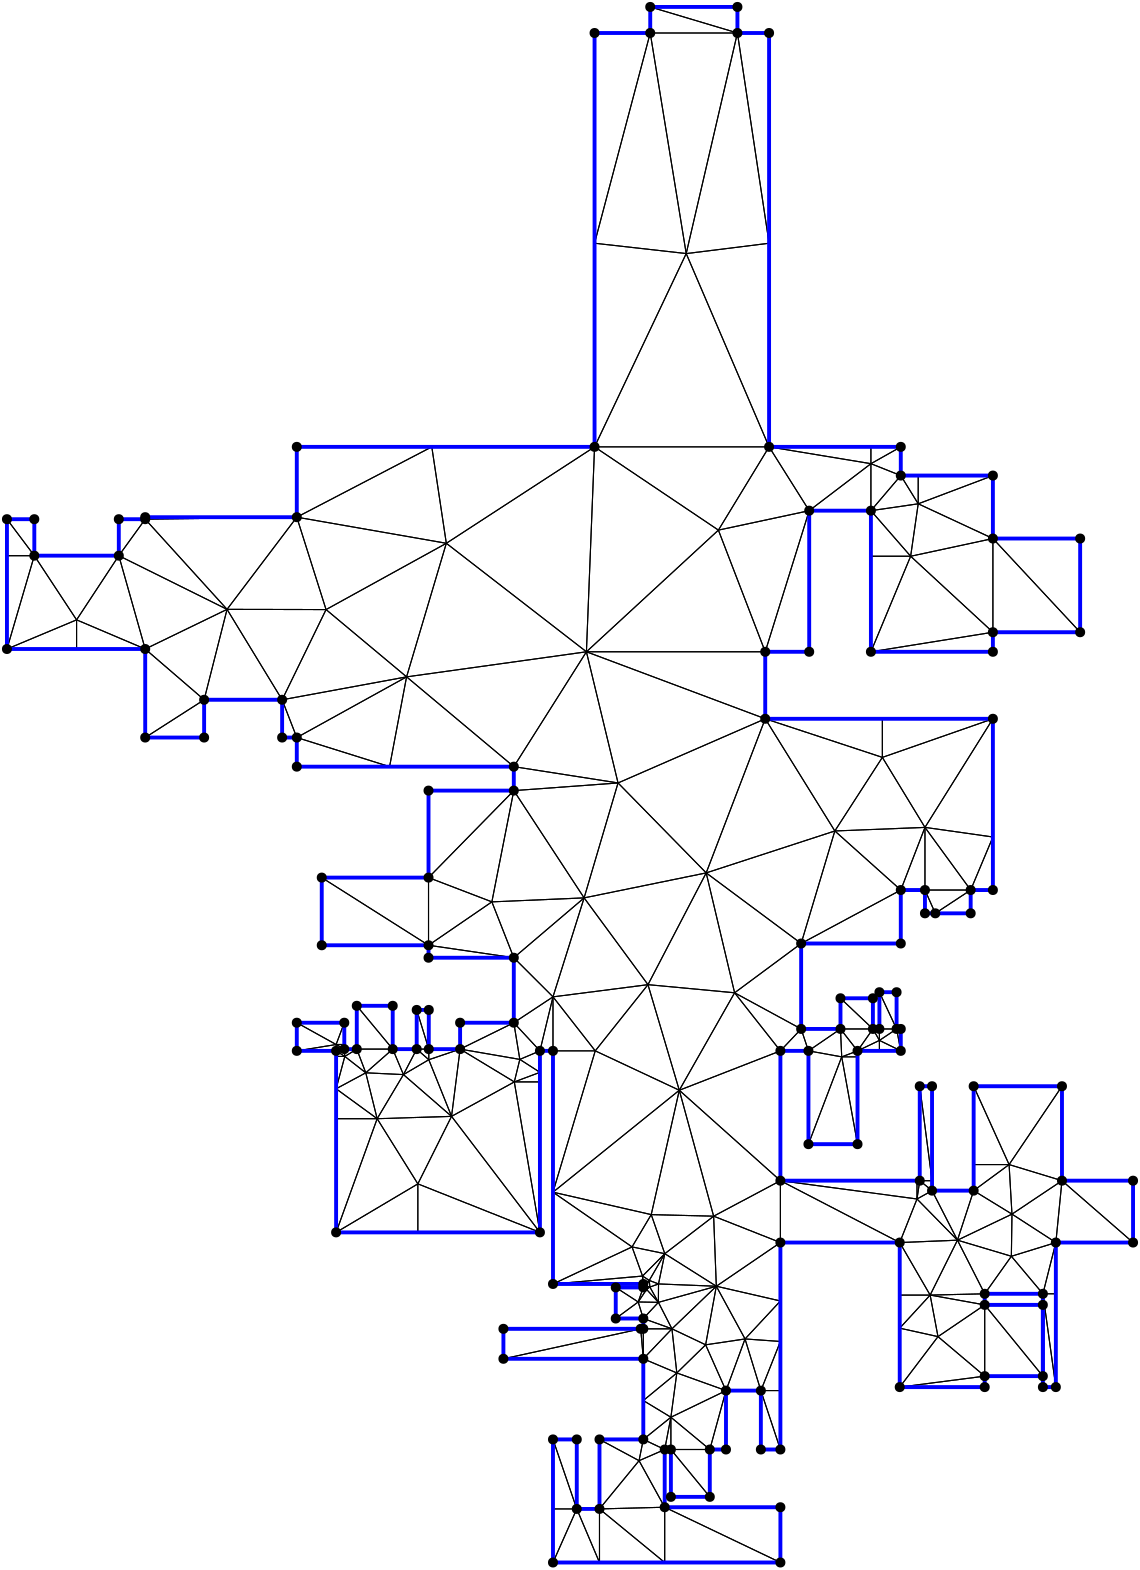 <?xml version="1.0"?>
<!DOCTYPE ipe SYSTEM "ipe.dtd">
<ipe version="70218" creator="Ipe 7.2.24">
<info created="D:20221020151441" modified="D:20221020151441"/>
<ipestyle name="basic">
<symbol name="mark/disk(sx)" transformations="translations">
<path fill="sym-stroke">
0.6 0 0 0.6 0 0 e
</path>
</symbol>
<anglesize name="22.5 deg" value="22.5"/>
<anglesize name="30 deg" value="30"/>
<anglesize name="45 deg" value="45"/>
<anglesize name="60 deg" value="60"/>
<anglesize name="90 deg" value="90"/>
<arrowsize name="large" value="10"/>
<arrowsize name="small" value="5"/>
<arrowsize name="tiny" value="3"/>
<color name="blue" value="0 0 1"/>
<color name="gray" value="0.745"/>
<color name="green" value="0 1 0"/>
<color name="red" value="1 0 0"/>
<color name="pink" value="1 0.753 0.796"/>
<pen name="heavier" value="0.8"/>
<pen name="fat" value="1.4"/>
<pen name="ultrafat" value="2"/>
<gridsize name="16 pts (~6 mm)" value="16"/>
<gridsize name="32 pts (~12 mm)" value="32"/>
<gridsize name="4 pts" value="4"/>
<gridsize name="8 pts (~3 mm)" value="8"/>
<opacity name="10%" value="0.1"/>
<opacity name="25%" value="0.25"/>
<opacity name="50%" value="0.5"/>
<opacity name="75%" value="0.75"/>
<symbolsize name="large" value="5"/>
<symbolsize name="small" value="2"/>
<symbolsize name="tiny" value="1.1"/>
<textsize name="huge" value="\huge"/>
<textsize name="large" value="\large"/>
<textsize name="small" value="\small"/>
<textsize name="tiny" value="	iny"/>
<tiling name="falling" angle="-60" step="4" width="1"/>
<tiling name="rising" angle="30" step="4" width="1"/>
</ipestyle>
<page>
<layer name="hull"/>
<layer name="constraints"/>
<layer name="triangulation"/>
<layer name="obtuse"/>
<layer name="blub"/>
<layer name="problems"/>
<view layers="hull constraints triangulation obtuse blub" active="triangulation"/>
<path layer="triangulation" stroke="black">
200.632 268.925 m 
179.138 272.629 l 
</path>
<path layer="triangulation" stroke="black">
179.138 272.629 m 
198.65 260.823 l 
</path>
<path layer="triangulation" stroke="black">
198.65 260.823 m 
200.632 268.925 l 
</path>
<path layer="triangulation" stroke="black">
153.75 374.314 m 
120.344 384.794 l 
</path>
<path layer="triangulation" stroke="black">
120.344 384.794 m 
120.344 374.314 l 
</path>
<path layer="triangulation" stroke="black">
120.344 374.314 m 
153.75 374.314 l 
</path>
<path layer="triangulation" stroke="black">
212.574 107.097 m 
221.138 107.097 l 
</path>
<path layer="triangulation" stroke="black">
221.138 107.097 m 
212.574 132.115 l 
</path>
<path layer="triangulation" stroke="black">
212.574 132.115 m 
212.574 107.097 l 
</path>
<path layer="triangulation" stroke="black">
331.148 377.652 m 
288.981 391.549 l 
</path>
<path layer="triangulation" stroke="black">
288.981 391.549 m 
314.041 351.162 l 
</path>
<path layer="triangulation" stroke="black">
314.041 351.162 m 
331.148 377.652 l 
</path>
<path layer="triangulation" stroke="black">
243.557 124.463 m 
229.316 132.115 l 
</path>
<path layer="triangulation" stroke="black">
229.316 132.115 m 
229.316 107.097 l 
</path>
<path layer="triangulation" stroke="black">
229.316 107.097 m 
243.557 124.463 l 
</path>
<path layer="triangulation" stroke="black">
294.443 181.957 m 
294.443 202.996 l 
</path>
<path layer="triangulation" stroke="black">
294.443 202.996 m 
271.375 187.264 l 
</path>
<path layer="triangulation" stroke="black">
271.375 187.264 m 
294.443 181.957 l 
</path>
<path layer="triangulation" stroke="black">
245.09 171.933 m 
244.154 171.933 l 
</path>
<path layer="triangulation" stroke="black">
244.154 171.933 m 
245.09 161.142 l 
</path>
<path layer="triangulation" stroke="black">
245.09 161.142 m 
245.09 171.933 l 
</path>
<path layer="triangulation" stroke="black">
245.09 175.646 m 
243.246 181.601 l 
</path>
<path layer="triangulation" stroke="black">
243.246 181.601 m 
235.167 175.646 l 
</path>
<path layer="triangulation" stroke="black">
235.167 175.646 m 
245.09 175.646 l 
</path>
<path layer="triangulation" stroke="black">
137.627 269.993 m 
141.939 272.629 l 
</path>
<path layer="triangulation" stroke="black">
141.939 272.629 m 
137.445 272.629 l 
</path>
<path layer="triangulation" stroke="black">
137.445 272.629 m 
137.627 269.993 l 
</path>
<path layer="triangulation" stroke="black">
255.019 140.104 m 
245.09 132.115 l 
</path>
<path layer="triangulation" stroke="black">
245.09 132.115 m 
252.791 128.488 l 
</path>
<path layer="triangulation" stroke="black">
252.791 128.488 m 
255.019 140.104 l 
</path>
<path layer="triangulation" stroke="black">
212.574 272 m 
212.574 221.125 l 
</path>
<path layer="triangulation" stroke="black">
212.574 221.125 m 
227.787 272 l 
</path>
<path layer="triangulation" stroke="black">
227.787 272 m 
212.574 272 l 
</path>
<path layer="triangulation" stroke="black">
158.736 263.454 m 
163.513 272.629 l 
</path>
<path layer="triangulation" stroke="black">
163.513 272.629 m 
154.878 272.629 l 
</path>
<path layer="triangulation" stroke="black">
154.878 272.629 m 
158.736 263.454 l 
</path>
<path layer="triangulation" stroke="black">
163.924 224.117 m 
163.924 206.653 l 
</path>
<path layer="triangulation" stroke="black">
163.924 206.653 m 
207.874 206.653 l 
</path>
<path layer="triangulation" stroke="black">
207.874 206.653 m 
163.924 224.117 l 
</path>
<path layer="triangulation" stroke="black">
149.277 247.577 m 
134.498 206.653 l 
</path>
<path layer="triangulation" stroke="black">
134.498 206.653 m 
163.924 224.117 l 
</path>
<path layer="triangulation" stroke="black">
163.924 224.117 m 
149.277 247.577 l 
</path>
<path layer="triangulation" stroke="black">
41.0672 427.163 m 
25.8534 450.265 l 
</path>
<path layer="triangulation" stroke="black">
25.8534 450.265 m 
16 416.665 l 
</path>
<path layer="triangulation" stroke="black">
16 416.665 m 
41.0672 427.163 l 
</path>
<path layer="triangulation" stroke="black">
95.2355 430.943 m 
56.2717 450.265 l 
</path>
<path layer="triangulation" stroke="black">
56.2717 450.265 m 
65.7744 416.665 l 
</path>
<path layer="triangulation" stroke="black">
65.7744 416.665 m 
95.2355 430.943 l 
</path>
<path layer="triangulation" stroke="black">
65.7744 463.401 m 
56.2717 463.401 l 
</path>
<path layer="triangulation" stroke="black">
56.2717 463.401 m 
56.2717 450.265 l 
</path>
<path layer="triangulation" stroke="black">
56.2717 450.265 m 
65.7744 463.401 l 
</path>
<path layer="triangulation" stroke="black">
174.175 454.728 m 
159.868 406.644 l 
</path>
<path layer="triangulation" stroke="black">
159.868 406.644 m 
224.611 415.668 l 
</path>
<path layer="triangulation" stroke="black">
224.611 415.668 m 
174.175 454.728 l 
</path>
<path layer="triangulation" stroke="black">
41.0672 427.163 m 
16 416.665 l 
</path>
<path layer="triangulation" stroke="black">
16 416.665 m 
41.0672 416.665 l 
</path>
<path layer="triangulation" stroke="black">
41.0672 416.665 m 
41.0672 427.163 l 
</path>
<path layer="triangulation" stroke="black">
167.767 310.013 m 
129.328 334.374 l 
</path>
<path layer="triangulation" stroke="black">
129.328 334.374 m 
129.328 310.013 l 
</path>
<path layer="triangulation" stroke="black">
129.328 310.013 m 
167.767 310.013 l 
</path>
<path layer="triangulation" stroke="black">
167.866 286.736 m 
163.513 286.736 l 
</path>
<path layer="triangulation" stroke="black">
163.513 286.736 m 
167.866 272.629 l 
</path>
<path layer="triangulation" stroke="black">
167.866 272.629 m 
167.866 286.736 l 
</path>
<path layer="triangulation" stroke="black">
190.572 325.638 m 
223.782 327.074 l 
</path>
<path layer="triangulation" stroke="black">
223.782 327.074 m 
198.468 365.689 l 
</path>
<path layer="triangulation" stroke="black">
198.468 365.689 m 
190.572 325.638 l 
</path>
<path layer="triangulation" stroke="black">
244.154 171.933 m 
194.727 171.933 l 
</path>
<path layer="triangulation" stroke="black">
194.727 171.933 m 
194.727 161.142 l 
</path>
<path layer="triangulation" stroke="black">
194.727 161.142 m 
244.154 171.933 l 
</path>
<path layer="triangulation" stroke="black">
350.207 321.515 m 
362.941 321.515 l 
</path>
<path layer="triangulation" stroke="black">
362.941 321.515 m 
362.941 329.9 l 
</path>
<path layer="triangulation" stroke="black">
362.941 329.9 m 
350.207 321.515 l 
</path>
<path layer="triangulation" stroke="black">
341.332 450.063 m 
370.942 422.71 l 
</path>
<path layer="triangulation" stroke="black">
370.942 422.71 m 
370.942 456.437 l 
</path>
<path layer="triangulation" stroke="black">
370.942 456.437 m 
341.332 450.063 l 
</path>
<path layer="triangulation" stroke="black">
337.781 279.89 m 
336.27 279.89 l 
</path>
<path layer="triangulation" stroke="black">
336.27 279.89 m 
337.781 272 l 
</path>
<path layer="triangulation" stroke="black">
337.781 272 m 
337.781 279.89 l 
</path>
<path layer="triangulation" stroke="black">
346.485 352.452 m 
314.041 351.162 l 
</path>
<path layer="triangulation" stroke="black">
314.041 351.162 m 
337.781 329.9 l 
</path>
<path layer="triangulation" stroke="black">
337.781 329.9 m 
346.485 352.452 l 
</path>
<path layer="triangulation" stroke="black">
330.086 275.762 m 
330.086 279.89 l 
</path>
<path layer="triangulation" stroke="black">
330.086 279.89 m 
327.746 279.89 l 
</path>
<path layer="triangulation" stroke="black">
327.746 279.89 m 
330.086 275.762 l 
</path>
<path layer="triangulation" stroke="black">
153.75 374.314 m 
198.468 374.314 l 
</path>
<path layer="triangulation" stroke="black">
198.468 374.314 m 
159.868 406.644 l 
</path>
<path layer="triangulation" stroke="black">
159.868 406.644 m 
153.75 374.314 l 
</path>
<path layer="triangulation" stroke="black">
376.772 231.064 m 
377.807 213.227 l 
</path>
<path layer="triangulation" stroke="black">
377.807 213.227 m 
395.812 225.262 l 
</path>
<path layer="triangulation" stroke="black">
395.812 225.262 m 
376.772 231.064 l 
</path>
<path layer="triangulation" stroke="black">
330.086 272 m 
337.781 272 l 
</path>
<path layer="triangulation" stroke="black">
337.781 272 m 
330.086 275.762 l 
</path>
<path layer="triangulation" stroke="black">
330.086 275.762 m 
330.086 272 l 
</path>
<path layer="triangulation" stroke="black">
316.514 269.835 m 
322.207 269.835 l 
</path>
<path layer="triangulation" stroke="black">
322.207 269.835 m 
322.207 272 l 
</path>
<path layer="triangulation" stroke="black">
322.207 272 m 
316.514 269.835 l 
</path>
<path layer="triangulation" stroke="black">
229.316 87.8097 m 
252.791 87.8097 l 
</path>
<path layer="triangulation" stroke="black">
252.791 87.8097 m 
229.316 107.097 l 
</path>
<path layer="triangulation" stroke="black">
229.316 107.097 m 
229.316 87.8097 l 
</path>
<path layer="triangulation" stroke="black">
388.943 184.541 m 
388.943 150.953 l 
</path>
<path layer="triangulation" stroke="black">
388.943 150.953 m 
393.605 150.953 l 
</path>
<path layer="triangulation" stroke="black">
393.605 150.953 m 
388.943 184.541 l 
</path>
<path layer="triangulation" stroke="black">
337.401 150.953 m 
367.994 150.953 l 
</path>
<path layer="triangulation" stroke="black">
367.994 150.953 m 
367.994 154.9 l 
</path>
<path layer="triangulation" stroke="black">
367.994 154.9 m 
337.401 150.953 l 
</path>
<path layer="triangulation" stroke="black">
322.207 272 m 
327.746 279.89 l 
</path>
<path layer="triangulation" stroke="black">
327.746 279.89 m 
316.074 279.89 l 
</path>
<path layer="triangulation" stroke="black">
316.074 279.89 m 
322.207 272 l 
</path>
<path layer="triangulation" stroke="black">
358.182 203.846 m 
348.352 184.079 l 
</path>
<path layer="triangulation" stroke="black">
348.352 184.079 m 
367.994 184.541 l 
</path>
<path layer="triangulation" stroke="black">
367.994 184.541 m 
358.182 203.846 l 
</path>
<path layer="triangulation" stroke="black">
229.316 87.8097 m 
221.138 107.097 l 
</path>
<path layer="triangulation" stroke="black">
221.138 107.097 m 
212.574 87.8097 l 
</path>
<path layer="triangulation" stroke="black">
212.574 87.8097 m 
229.316 87.8097 l 
</path>
<path layer="triangulation" stroke="black">
221.138 132.115 m 
212.574 132.115 l 
</path>
<path layer="triangulation" stroke="black">
212.574 132.115 m 
221.138 107.097 l 
</path>
<path layer="triangulation" stroke="black">
221.138 107.097 m 
221.138 132.115 l 
</path>
<path layer="triangulation" stroke="black">
255.019 140.104 m 
257.157 156.045 l 
</path>
<path layer="triangulation" stroke="black">
257.157 156.045 m 
245.09 146.114 l 
</path>
<path layer="triangulation" stroke="black">
245.09 146.114 m 
255.019 140.104 l 
</path>
<path layer="triangulation" stroke="black">
294.443 87.8097 m 
252.791 107.705 l 
</path>
<path layer="triangulation" stroke="black">
252.791 107.705 m 
252.791 87.8097 l 
</path>
<path layer="triangulation" stroke="black">
252.791 87.8097 m 
294.443 87.8097 l 
</path>
<path layer="triangulation" stroke="black">
229.316 87.8097 m 
229.316 107.097 l 
</path>
<path layer="triangulation" stroke="black">
229.316 107.097 m 
221.138 107.097 l 
</path>
<path layer="triangulation" stroke="black">
221.138 107.097 m 
229.316 87.8097 l 
</path>
<path layer="triangulation" stroke="black">
243.557 124.463 m 
245.09 132.115 l 
</path>
<path layer="triangulation" stroke="black">
245.09 132.115 m 
229.316 132.115 l 
</path>
<path layer="triangulation" stroke="black">
229.316 132.115 m 
243.557 124.463 l 
</path>
<path layer="triangulation" stroke="black">
269.028 111.44 m 
269.028 128.488 l 
</path>
<path layer="triangulation" stroke="black">
269.028 128.488 m 
255.019 128.488 l 
</path>
<path layer="triangulation" stroke="black">
255.019 128.488 m 
269.028 111.44 l 
</path>
<path layer="triangulation" stroke="black">
255.019 140.104 m 
269.028 128.488 l 
</path>
<path layer="triangulation" stroke="black">
269.028 128.488 m 
274.854 149.691 l 
</path>
<path layer="triangulation" stroke="black">
274.854 149.691 m 
255.019 140.104 l 
</path>
<path layer="triangulation" stroke="black">
252.791 128.488 m 
255.019 128.488 l 
</path>
<path layer="triangulation" stroke="black">
255.019 128.488 m 
255.019 140.104 l 
</path>
<path layer="triangulation" stroke="black">
255.019 140.104 m 
252.791 128.488 l 
</path>
<path layer="triangulation" stroke="black">
255.019 111.44 m 
269.028 111.44 l 
</path>
<path layer="triangulation" stroke="black">
269.028 111.44 m 
255.019 128.488 l 
</path>
<path layer="triangulation" stroke="black">
255.019 128.488 m 
255.019 111.44 l 
</path>
<path layer="triangulation" stroke="black">
243.557 124.463 m 
252.791 128.488 l 
</path>
<path layer="triangulation" stroke="black">
252.791 128.488 m 
245.09 132.115 l 
</path>
<path layer="triangulation" stroke="black">
245.09 132.115 m 
243.557 124.463 l 
</path>
<path layer="triangulation" stroke="black">
267.526 166.178 m 
281.713 168.29 l 
</path>
<path layer="triangulation" stroke="black">
281.713 168.29 m 
271.375 187.264 l 
</path>
<path layer="triangulation" stroke="black">
271.375 187.264 m 
267.526 166.178 l 
</path>
<path layer="triangulation" stroke="black">
245.09 161.142 m 
257.157 156.045 l 
</path>
<path layer="triangulation" stroke="black">
257.157 156.045 m 
255.401 171.933 l 
</path>
<path layer="triangulation" stroke="black">
255.401 171.933 m 
245.09 161.142 l 
</path>
<path layer="triangulation" stroke="black">
294.443 107.705 m 
252.791 107.705 l 
</path>
<path layer="triangulation" stroke="black">
252.791 107.705 m 
294.443 87.8097 l 
</path>
<path layer="triangulation" stroke="black">
294.443 87.8097 m 
294.443 107.705 l 
</path>
<path layer="triangulation" stroke="black">
243.246 181.601 m 
235.167 186.838 l 
</path>
<path layer="triangulation" stroke="black">
235.167 186.838 m 
235.167 175.646 l 
</path>
<path layer="triangulation" stroke="black">
235.167 175.646 m 
243.246 181.601 l 
</path>
<path layer="triangulation" stroke="black">
212.574 221.125 m 
247.945 213.046 l 
</path>
<path layer="triangulation" stroke="black">
247.945 213.046 m 
258.047 257.82 l 
</path>
<path layer="triangulation" stroke="black">
258.047 257.82 m 
212.574 221.125 l 
</path>
<path layer="triangulation" stroke="black">
246.272 186.117 m 
245.09 186.838 l 
</path>
<path layer="triangulation" stroke="black">
245.09 186.838 m 
243.246 181.601 l 
</path>
<path layer="triangulation" stroke="black">
243.246 181.601 m 
246.272 186.117 l 
</path>
<path layer="triangulation" stroke="black">
330.086 293.111 m 
330.086 279.89 l 
</path>
<path layer="triangulation" stroke="black">
330.086 279.89 m 
336.27 279.89 l 
</path>
<path layer="triangulation" stroke="black">
336.27 279.89 m 
330.086 293.111 l 
</path>
<path layer="triangulation" stroke="black">
246.272 186.117 m 
247.459 186.971 l 
</path>
<path layer="triangulation" stroke="black">
247.459 186.971 m 
246.109 187.351 l 
</path>
<path layer="triangulation" stroke="black">
246.109 187.351 m 
246.272 186.117 l 
</path>
<path layer="triangulation" stroke="black">
246.109 187.351 m 
245.09 186.838 l 
</path>
<path layer="triangulation" stroke="black">
245.09 186.838 m 
246.272 186.117 l 
</path>
<path layer="triangulation" stroke="black">
246.272 186.117 m 
246.109 187.351 l 
</path>
<path layer="triangulation" stroke="black">
246.77 295.833 m 
223.782 327.074 l 
</path>
<path layer="triangulation" stroke="black">
223.782 327.074 m 
212.574 291.446 l 
</path>
<path layer="triangulation" stroke="black">
212.574 291.446 m 
246.77 295.833 l 
</path>
<path layer="triangulation" stroke="black">
277.96 292.904 m 
294.443 272 l 
</path>
<path layer="triangulation" stroke="black">
294.443 272 m 
301.909 279.89 l 
</path>
<path layer="triangulation" stroke="black">
301.909 279.89 m 
277.96 292.904 l 
</path>
<path layer="triangulation" stroke="black">
244.154 171.933 m 
194.727 161.142 l 
</path>
<path layer="triangulation" stroke="black">
194.727 161.142 m 
245.09 161.142 l 
</path>
<path layer="triangulation" stroke="black">
245.09 161.142 m 
244.154 171.933 l 
</path>
<path layer="triangulation" stroke="black">
167.866 272.629 m 
167.866 268.813 l 
</path>
<path layer="triangulation" stroke="black">
167.866 268.813 m 
179.138 272.629 l 
</path>
<path layer="triangulation" stroke="black">
179.138 272.629 m 
167.866 272.629 l 
</path>
<path layer="triangulation" stroke="black">
212.574 272 m 
212.574 291.446 l 
</path>
<path layer="triangulation" stroke="black">
212.574 291.446 m 
207.874 272 l 
</path>
<path layer="triangulation" stroke="black">
207.874 272 m 
212.574 272 l 
</path>
<path layer="triangulation" stroke="black">
212.574 291.446 m 
198.468 282.13 l 
</path>
<path layer="triangulation" stroke="black">
198.468 282.13 m 
207.874 272 l 
</path>
<path layer="triangulation" stroke="black">
207.874 272 m 
212.574 291.446 l 
</path>
<path layer="triangulation" stroke="black">
179.138 282.13 m 
179.138 272.629 l 
</path>
<path layer="triangulation" stroke="black">
179.138 272.629 m 
198.468 282.13 l 
</path>
<path layer="triangulation" stroke="black">
198.468 282.13 m 
179.138 282.13 l 
</path>
<path layer="triangulation" stroke="black">
137.627 269.993 m 
137.445 272.629 l 
</path>
<path layer="triangulation" stroke="black">
137.445 272.629 m 
134.498 272 l 
</path>
<path layer="triangulation" stroke="black">
134.498 272 m 
137.627 269.993 l 
</path>
<path layer="triangulation" stroke="black">
137.445 272.629 m 
137.445 274.283 l 
</path>
<path layer="triangulation" stroke="black">
137.445 274.283 m 
134.498 274.283 l 
</path>
<path layer="triangulation" stroke="black">
134.498 274.283 m 
137.445 272.629 l 
</path>
<path layer="triangulation" stroke="black">
41.0672 427.163 m 
65.7744 416.665 l 
</path>
<path layer="triangulation" stroke="black">
65.7744 416.665 m 
56.2717 450.265 l 
</path>
<path layer="triangulation" stroke="black">
56.2717 450.265 m 
41.0672 427.163 l 
</path>
<path layer="triangulation" stroke="black">
120.344 272 m 
134.498 272 l 
</path>
<path layer="triangulation" stroke="black">
134.498 272 m 
134.498 274.283 l 
</path>
<path layer="triangulation" stroke="black">
134.498 274.283 m 
120.344 272 l 
</path>
<path layer="triangulation" stroke="black">
134.498 274.283 m 
134.498 272 l 
</path>
<path layer="triangulation" stroke="black">
134.498 272 m 
137.445 272.629 l 
</path>
<path layer="triangulation" stroke="black">
137.445 272.629 m 
134.498 274.283 l 
</path>
<path layer="triangulation" stroke="black">
137.445 274.283 m 
137.445 282.13 l 
</path>
<path layer="triangulation" stroke="black">
137.445 282.13 m 
134.498 274.283 l 
</path>
<path layer="triangulation" stroke="black">
134.498 274.283 m 
137.445 274.283 l 
</path>
<path layer="triangulation" stroke="black">
141.939 272.629 m 
154.878 272.629 l 
</path>
<path layer="triangulation" stroke="black">
154.878 272.629 m 
141.939 288.221 l 
</path>
<path layer="triangulation" stroke="black">
141.939 288.221 m 
141.939 272.629 l 
</path>
<path layer="triangulation" stroke="black">
167.767 305.527 m 
198.468 305.527 l 
</path>
<path layer="triangulation" stroke="black">
198.468 305.527 m 
167.767 310.013 l 
</path>
<path layer="triangulation" stroke="black">
167.767 310.013 m 
167.767 305.527 l 
</path>
<path layer="triangulation" stroke="black">
115.067 398.391 m 
115.067 384.794 l 
</path>
<path layer="triangulation" stroke="black">
115.067 384.794 m 
120.344 384.794 l 
</path>
<path layer="triangulation" stroke="black">
120.344 384.794 m 
115.067 398.391 l 
</path>
<path layer="triangulation" stroke="black">
95.2355 430.943 m 
86.985 398.391 l 
</path>
<path layer="triangulation" stroke="black">
86.985 398.391 m 
115.067 398.391 l 
</path>
<path layer="triangulation" stroke="black">
115.067 398.391 m 
95.2355 430.943 l 
</path>
<path layer="triangulation" stroke="black">
159.868 406.644 m 
130.878 430.863 l 
</path>
<path layer="triangulation" stroke="black">
130.878 430.863 m 
115.067 398.391 l 
</path>
<path layer="triangulation" stroke="black">
115.067 398.391 m 
159.868 406.644 l 
</path>
<path layer="triangulation" stroke="black">
86.985 384.794 m 
86.985 398.391 l 
</path>
<path layer="triangulation" stroke="black">
86.985 398.391 m 
65.7744 384.794 l 
</path>
<path layer="triangulation" stroke="black">
65.7744 384.794 m 
86.985 384.794 l 
</path>
<path layer="triangulation" stroke="black">
16 450.265 m 
16 416.665 l 
</path>
<path layer="triangulation" stroke="black">
16 416.665 m 
25.8534 450.265 l 
</path>
<path layer="triangulation" stroke="black">
25.8534 450.265 m 
16 450.265 l 
</path>
<path layer="triangulation" stroke="black">
25.8534 463.401 m 
16 463.401 l 
</path>
<path layer="triangulation" stroke="black">
16 463.401 m 
25.8534 450.265 l 
</path>
<path layer="triangulation" stroke="black">
25.8534 450.265 m 
25.8534 463.401 l 
</path>
<path layer="triangulation" stroke="black">
65.7744 464.126 m 
65.7744 463.401 l 
</path>
<path layer="triangulation" stroke="black">
65.7744 463.401 m 
120.344 464.126 l 
</path>
<path layer="triangulation" stroke="black">
120.344 464.126 m 
65.7744 464.126 l 
</path>
<path layer="triangulation" stroke="black">
65.7744 463.401 m 
56.2717 450.265 l 
</path>
<path layer="triangulation" stroke="black">
56.2717 450.265 m 
95.2355 430.943 l 
</path>
<path layer="triangulation" stroke="black">
95.2355 430.943 m 
65.7744 463.401 l 
</path>
<path layer="triangulation" stroke="black">
130.878 430.863 m 
95.2355 430.943 l 
</path>
<path layer="triangulation" stroke="black">
95.2355 430.943 m 
115.067 398.391 l 
</path>
<path layer="triangulation" stroke="black">
115.067 398.391 m 
130.878 430.863 l 
</path>
<path layer="triangulation" stroke="black">
65.7744 416.665 m 
65.7744 384.794 l 
</path>
<path layer="triangulation" stroke="black">
65.7744 384.794 m 
86.985 398.391 l 
</path>
<path layer="triangulation" stroke="black">
86.985 398.391 m 
65.7744 416.665 l 
</path>
<path layer="triangulation" stroke="black">
223.782 327.074 m 
235.992 368.45 l 
</path>
<path layer="triangulation" stroke="black">
235.992 368.45 m 
198.468 365.689 l 
</path>
<path layer="triangulation" stroke="black">
198.468 365.689 m 
223.782 327.074 l 
</path>
<path layer="triangulation" stroke="black">
167.767 334.374 m 
129.328 334.374 l 
</path>
<path layer="triangulation" stroke="black">
129.328 334.374 m 
167.767 310.013 l 
</path>
<path layer="triangulation" stroke="black">
167.767 310.013 m 
167.767 334.374 l 
</path>
<path layer="triangulation" stroke="black">
288.981 415.668 m 
224.611 415.668 l 
</path>
<path layer="triangulation" stroke="black">
224.611 415.668 m 
288.981 391.549 l 
</path>
<path layer="triangulation" stroke="black">
288.981 391.549 m 
288.981 415.668 l 
</path>
<path layer="triangulation" stroke="black">
159.868 406.644 m 
115.067 398.391 l 
</path>
<path layer="triangulation" stroke="black">
115.067 398.391 m 
120.344 384.794 l 
</path>
<path layer="triangulation" stroke="black">
120.344 384.794 m 
159.868 406.644 l 
</path>
<path layer="triangulation" stroke="black">
260.536 559.025 m 
290.37 562.742 l 
</path>
<path layer="triangulation" stroke="black">
290.37 562.742 m 
278.972 638.433 l 
</path>
<path layer="triangulation" stroke="black">
278.972 638.433 m 
260.536 559.025 l 
</path>
<path layer="triangulation" stroke="black">
337.781 479.106 m 
337.781 489.437 l 
</path>
<path layer="triangulation" stroke="black">
337.781 489.437 m 
327.027 483.383 l 
</path>
<path layer="triangulation" stroke="black">
327.027 483.383 m 
337.781 479.106 l 
</path>
<path layer="triangulation" stroke="black">
290.37 562.742 m 
260.536 559.025 l 
</path>
<path layer="triangulation" stroke="black">
260.536 559.025 m 
290.37 489.437 l 
</path>
<path layer="triangulation" stroke="black">
290.37 489.437 m 
290.37 562.742 l 
</path>
<path layer="triangulation" stroke="black">
174.175 454.728 m 
120.344 464.126 l 
</path>
<path layer="triangulation" stroke="black">
120.344 464.126 m 
130.878 430.863 l 
</path>
<path layer="triangulation" stroke="black">
130.878 430.863 m 
174.175 454.728 l 
</path>
<path layer="triangulation" stroke="black">
227.787 272 m 
212.574 291.446 l 
</path>
<path layer="triangulation" stroke="black">
212.574 291.446 m 
212.574 272 l 
</path>
<path layer="triangulation" stroke="black">
212.574 272 m 
227.787 272 l 
</path>
<path layer="triangulation" stroke="black">
198.468 365.689 m 
167.767 365.689 l 
</path>
<path layer="triangulation" stroke="black">
167.767 365.689 m 
167.767 334.374 l 
</path>
<path layer="triangulation" stroke="black">
167.767 334.374 m 
198.468 365.689 l 
</path>
<path layer="triangulation" stroke="black">
190.572 325.638 m 
198.468 365.689 l 
</path>
<path layer="triangulation" stroke="black">
198.468 365.689 m 
167.767 334.374 l 
</path>
<path layer="triangulation" stroke="black">
167.767 334.374 m 
190.572 325.638 l 
</path>
<path layer="triangulation" stroke="black">
198.468 305.527 m 
190.572 325.638 l 
</path>
<path layer="triangulation" stroke="black">
190.572 325.638 m 
167.767 310.013 l 
</path>
<path layer="triangulation" stroke="black">
167.767 310.013 m 
198.468 305.527 l 
</path>
<path layer="triangulation" stroke="black">
163.513 272.629 m 
167.866 272.629 l 
</path>
<path layer="triangulation" stroke="black">
167.866 272.629 m 
163.513 286.736 l 
</path>
<path layer="triangulation" stroke="black">
163.513 286.736 m 
163.513 272.629 l 
</path>
<path layer="triangulation" stroke="black">
154.878 272.629 m 
154.878 288.221 l 
</path>
<path layer="triangulation" stroke="black">
154.878 288.221 m 
141.939 288.221 l 
</path>
<path layer="triangulation" stroke="black">
141.939 288.221 m 
154.878 272.629 l 
</path>
<path layer="triangulation" stroke="black">
304.542 272 m 
316.514 269.835 l 
</path>
<path layer="triangulation" stroke="black">
316.514 269.835 m 
316.074 279.89 l 
</path>
<path layer="triangulation" stroke="black">
316.074 279.89 m 
304.542 272 l 
</path>
<path layer="triangulation" stroke="black">
304.542 272 m 
316.074 279.89 l 
</path>
<path layer="triangulation" stroke="black">
316.074 279.89 m 
301.909 279.89 l 
</path>
<path layer="triangulation" stroke="black">
301.909 279.89 m 
304.542 272 l 
</path>
<path layer="triangulation" stroke="black">
327.746 279.89 m 
316.074 290.931 l 
</path>
<path layer="triangulation" stroke="black">
316.074 290.931 m 
316.074 279.89 l 
</path>
<path layer="triangulation" stroke="black">
316.074 279.89 m 
327.746 279.89 l 
</path>
<path layer="triangulation" stroke="black">
330.086 279.89 m 
330.086 275.762 l 
</path>
<path layer="triangulation" stroke="black">
330.086 275.762 m 
336.27 279.89 l 
</path>
<path layer="triangulation" stroke="black">
336.27 279.89 m 
330.086 279.89 l 
</path>
<path layer="triangulation" stroke="black">
327.746 279.89 m 
327.746 290.931 l 
</path>
<path layer="triangulation" stroke="black">
327.746 290.931 m 
316.074 290.931 l 
</path>
<path layer="triangulation" stroke="black">
316.074 290.931 m 
327.746 279.89 l 
</path>
<path layer="triangulation" stroke="black">
346.485 329.9 m 
362.941 329.9 l 
</path>
<path layer="triangulation" stroke="black">
362.941 329.9 m 
346.485 352.452 l 
</path>
<path layer="triangulation" stroke="black">
346.485 352.452 m 
346.485 329.9 l 
</path>
<path layer="triangulation" stroke="black">
288.981 415.668 m 
272.122 459.467 l 
</path>
<path layer="triangulation" stroke="black">
272.122 459.467 m 
224.611 415.668 l 
</path>
<path layer="triangulation" stroke="black">
224.611 415.668 m 
288.981 415.668 l 
</path>
<path layer="triangulation" stroke="black">
314.041 351.162 m 
288.981 391.549 l 
</path>
<path layer="triangulation" stroke="black">
288.981 391.549 m 
267.729 336.069 l 
</path>
<path layer="triangulation" stroke="black">
267.729 336.069 m 
314.041 351.162 l 
</path>
<path layer="triangulation" stroke="black">
272.122 459.467 m 
290.37 489.437 l 
</path>
<path layer="triangulation" stroke="black">
290.37 489.437 m 
227.539 489.437 l 
</path>
<path layer="triangulation" stroke="black">
227.539 489.437 m 
272.122 459.467 l 
</path>
<path layer="triangulation" stroke="black">
247.584 638.433 m 
278.972 638.433 l 
</path>
<path layer="triangulation" stroke="black">
278.972 638.433 m 
247.584 647.81 l 
</path>
<path layer="triangulation" stroke="black">
247.584 647.81 m 
247.584 638.433 l 
</path>
<path layer="triangulation" stroke="black">
278.972 638.433 m 
278.972 647.81 l 
</path>
<path layer="triangulation" stroke="black">
278.972 647.81 m 
247.584 647.81 l 
</path>
<path layer="triangulation" stroke="black">
247.584 647.81 m 
278.972 638.433 l 
</path>
<path layer="triangulation" stroke="black">
227.539 562.742 m 
247.584 638.433 l 
</path>
<path layer="triangulation" stroke="black">
247.584 638.433 m 
227.539 638.433 l 
</path>
<path layer="triangulation" stroke="black">
227.539 638.433 m 
227.539 562.742 l 
</path>
<path layer="triangulation" stroke="black">
278.972 638.433 m 
247.584 638.433 l 
</path>
<path layer="triangulation" stroke="black">
247.584 638.433 m 
260.536 559.025 l 
</path>
<path layer="triangulation" stroke="black">
260.536 559.025 m 
278.972 638.433 l 
</path>
<path layer="triangulation" stroke="black">
272.122 459.467 m 
288.981 415.668 l 
</path>
<path layer="triangulation" stroke="black">
288.981 415.668 m 
304.813 466.472 l 
</path>
<path layer="triangulation" stroke="black">
304.813 466.472 m 
272.122 459.467 l 
</path>
<path layer="triangulation" stroke="black">
304.813 415.668 m 
304.813 466.472 l 
</path>
<path layer="triangulation" stroke="black">
304.813 466.472 m 
288.981 415.668 l 
</path>
<path layer="triangulation" stroke="black">
288.981 415.668 m 
304.813 415.668 l 
</path>
<path layer="triangulation" stroke="black">
327.027 489.437 m 
327.027 483.383 l 
</path>
<path layer="triangulation" stroke="black">
327.027 483.383 m 
337.781 489.437 l 
</path>
<path layer="triangulation" stroke="black">
337.781 489.437 m 
327.027 489.437 l 
</path>
<path layer="triangulation" stroke="black">
327.027 483.383 m 
304.813 466.472 l 
</path>
<path layer="triangulation" stroke="black">
304.813 466.472 m 
327.027 466.472 l 
</path>
<path layer="triangulation" stroke="black">
327.027 466.472 m 
327.027 483.383 l 
</path>
<path layer="triangulation" stroke="black">
344.055 468.941 m 
327.027 466.472 l 
</path>
<path layer="triangulation" stroke="black">
327.027 466.472 m 
341.332 450.063 l 
</path>
<path layer="triangulation" stroke="black">
341.332 450.063 m 
344.055 468.941 l 
</path>
<path layer="triangulation" stroke="black">
341.332 450.063 m 
327.027 466.472 l 
</path>
<path layer="triangulation" stroke="black">
327.027 466.472 m 
327.027 450.063 l 
</path>
<path layer="triangulation" stroke="black">
327.027 450.063 m 
341.332 450.063 l 
</path>
<path layer="triangulation" stroke="black">
402.355 456.437 m 
370.942 456.437 l 
</path>
<path layer="triangulation" stroke="black">
370.942 456.437 m 
402.355 422.71 l 
</path>
<path layer="triangulation" stroke="black">
402.355 422.71 m 
402.355 456.437 l 
</path>
<path layer="triangulation" stroke="black">
344.055 479.106 m 
344.055 468.941 l 
</path>
<path layer="triangulation" stroke="black">
344.055 468.941 m 
370.942 479.106 l 
</path>
<path layer="triangulation" stroke="black">
370.942 479.106 m 
344.055 479.106 l 
</path>
<path layer="triangulation" stroke="black">
370.942 422.71 m 
402.355 422.71 l 
</path>
<path layer="triangulation" stroke="black">
402.355 422.71 m 
370.942 456.437 l 
</path>
<path layer="triangulation" stroke="black">
370.942 456.437 m 
370.942 422.71 l 
</path>
<path layer="triangulation" stroke="black">
370.942 422.71 m 
327.027 415.668 l 
</path>
<path layer="triangulation" stroke="black">
327.027 415.668 m 
370.942 415.668 l 
</path>
<path layer="triangulation" stroke="black">
370.942 415.668 m 
370.942 422.71 l 
</path>
<path layer="triangulation" stroke="black">
346.485 321.515 m 
350.207 321.515 l 
</path>
<path layer="triangulation" stroke="black">
350.207 321.515 m 
346.485 329.9 l 
</path>
<path layer="triangulation" stroke="black">
346.485 329.9 m 
346.485 321.515 l 
</path>
<path layer="triangulation" stroke="black">
331.148 377.652 m 
370.942 391.549 l 
</path>
<path layer="triangulation" stroke="black">
370.942 391.549 m 
331.148 391.549 l 
</path>
<path layer="triangulation" stroke="black">
331.148 391.549 m 
331.148 377.652 l 
</path>
<path layer="triangulation" stroke="black">
346.485 329.9 m 
350.207 321.515 l 
</path>
<path layer="triangulation" stroke="black">
350.207 321.515 m 
362.941 329.9 l 
</path>
<path layer="triangulation" stroke="black">
362.941 329.9 m 
346.485 329.9 l 
</path>
<path layer="triangulation" stroke="black">
370.942 348.989 m 
346.485 352.452 l 
</path>
<path layer="triangulation" stroke="black">
346.485 352.452 m 
362.941 329.9 l 
</path>
<path layer="triangulation" stroke="black">
362.941 329.9 m 
370.942 348.989 l 
</path>
<path layer="triangulation" stroke="black">
301.909 310.648 m 
337.781 310.648 l 
</path>
<path layer="triangulation" stroke="black">
337.781 310.648 m 
337.781 329.9 l 
</path>
<path layer="triangulation" stroke="black">
337.781 329.9 m 
301.909 310.648 l 
</path>
<path layer="triangulation" stroke="black">
349.034 225.262 m 
344.609 259.267 l 
</path>
<path layer="triangulation" stroke="black">
344.609 259.267 m 
344.609 225.262 l 
</path>
<path layer="triangulation" stroke="black">
344.609 225.262 m 
349.034 225.262 l 
</path>
<path layer="triangulation" stroke="black">
364.014 259.267 m 
364.014 231.064 l 
</path>
<path layer="triangulation" stroke="black">
364.014 231.064 m 
376.772 231.064 l 
</path>
<path layer="triangulation" stroke="black">
376.772 231.064 m 
364.014 259.267 l 
</path>
<path layer="triangulation" stroke="black">
388.943 184.541 m 
393.605 202.996 l 
</path>
<path layer="triangulation" stroke="black">
393.605 202.996 m 
377.592 198.055 l 
</path>
<path layer="triangulation" stroke="black">
377.592 198.055 m 
388.943 184.541 l 
</path>
<path layer="triangulation" stroke="black">
421.398 202.996 m 
395.812 225.262 l 
</path>
<path layer="triangulation" stroke="black">
395.812 225.262 m 
393.605 202.996 l 
</path>
<path layer="triangulation" stroke="black">
393.605 202.996 m 
421.398 202.996 l 
</path>
<path layer="triangulation" stroke="black">
377.807 213.227 m 
364.014 221.679 l 
</path>
<path layer="triangulation" stroke="black">
364.014 221.679 m 
358.182 203.846 l 
</path>
<path layer="triangulation" stroke="black">
358.182 203.846 m 
377.807 213.227 l 
</path>
<path layer="triangulation" stroke="black">
377.807 213.227 m 
393.605 202.996 l 
</path>
<path layer="triangulation" stroke="black">
393.605 202.996 m 
395.812 225.262 l 
</path>
<path layer="triangulation" stroke="black">
395.812 225.262 m 
377.807 213.227 l 
</path>
<path layer="triangulation" stroke="black">
343.62 218.673 m 
337.401 202.996 l 
</path>
<path layer="triangulation" stroke="black">
337.401 202.996 m 
358.182 203.846 l 
</path>
<path layer="triangulation" stroke="black">
358.182 203.846 m 
343.62 218.673 l 
</path>
<path layer="triangulation" stroke="black">
351.175 169.122 m 
337.401 172.167 l 
</path>
<path layer="triangulation" stroke="black">
337.401 172.167 m 
337.401 150.953 l 
</path>
<path layer="triangulation" stroke="black">
337.401 150.953 m 
351.175 169.122 l 
</path>
<path layer="triangulation" stroke="black">
376.772 231.064 m 
395.812 259.267 l 
</path>
<path layer="triangulation" stroke="black">
395.812 259.267 m 
364.014 259.267 l 
</path>
<path layer="triangulation" stroke="black">
364.014 259.267 m 
376.772 231.064 l 
</path>
<path layer="triangulation" stroke="black">
327.746 279.89 m 
322.207 272 l 
</path>
<path layer="triangulation" stroke="black">
322.207 272 m 
330.086 275.762 l 
</path>
<path layer="triangulation" stroke="black">
330.086 275.762 m 
327.746 279.89 l 
</path>
<path layer="triangulation" stroke="black">
294.443 272 m 
304.542 272 l 
</path>
<path layer="triangulation" stroke="black">
304.542 272 m 
301.909 279.89 l 
</path>
<path layer="triangulation" stroke="black">
301.909 279.89 m 
294.443 272 l 
</path>
<path layer="triangulation" stroke="black">
316.514 269.835 m 
322.207 238.412 l 
</path>
<path layer="triangulation" stroke="black">
322.207 238.412 m 
322.207 269.835 l 
</path>
<path layer="triangulation" stroke="black">
322.207 269.835 m 
316.514 269.835 l 
</path>
<path layer="triangulation" stroke="black">
301.909 310.648 m 
277.96 292.904 l 
</path>
<path layer="triangulation" stroke="black">
277.96 292.904 m 
301.909 279.89 l 
</path>
<path layer="triangulation" stroke="black">
301.909 279.89 m 
301.909 310.648 l 
</path>
<path layer="triangulation" stroke="black">
258.047 257.82 m 
270.411 212.487 l 
</path>
<path layer="triangulation" stroke="black">
270.411 212.487 m 
294.443 225.262 l 
</path>
<path layer="triangulation" stroke="black">
294.443 225.262 m 
258.047 257.82 l 
</path>
<path layer="triangulation" stroke="black">
294.443 202.996 m 
294.443 225.262 l 
</path>
<path layer="triangulation" stroke="black">
294.443 225.262 m 
270.411 212.487 l 
</path>
<path layer="triangulation" stroke="black">
270.411 212.487 m 
294.443 202.996 l 
</path>
<path layer="triangulation" stroke="black">
294.443 202.996 m 
337.401 202.996 l 
</path>
<path layer="triangulation" stroke="black">
337.401 202.996 m 
294.443 225.262 l 
</path>
<path layer="triangulation" stroke="black">
294.443 225.262 m 
294.443 202.996 l 
</path>
<path layer="triangulation" stroke="black">
349.034 225.262 m 
349.034 259.267 l 
</path>
<path layer="triangulation" stroke="black">
349.034 259.267 m 
344.609 259.267 l 
</path>
<path layer="triangulation" stroke="black">
344.609 259.267 m 
349.034 225.262 l 
</path>
<path layer="triangulation" stroke="black">
349.034 221.679 m 
343.62 218.673 l 
</path>
<path layer="triangulation" stroke="black">
343.62 218.673 m 
358.182 203.846 l 
</path>
<path layer="triangulation" stroke="black">
358.182 203.846 m 
349.034 221.679 l 
</path>
<path layer="triangulation" stroke="black">
367.994 180.545 m 
388.924 154.9 l 
</path>
<path layer="triangulation" stroke="black">
388.924 154.9 m 
388.924 180.545 l 
</path>
<path layer="triangulation" stroke="black">
388.924 180.545 m 
367.994 180.545 l 
</path>
<path layer="triangulation" stroke="black">
344.609 225.262 m 
343.62 225.262 l 
</path>
<path layer="triangulation" stroke="black">
343.62 225.262 m 
343.62 218.673 l 
</path>
<path layer="triangulation" stroke="black">
343.62 218.673 m 
344.609 225.262 l 
</path>
<path layer="triangulation" stroke="black">
294.443 128.488 m 
287.41 149.691 l 
</path>
<path layer="triangulation" stroke="black">
287.41 149.691 m 
287.41 128.488 l 
</path>
<path layer="triangulation" stroke="black">
287.41 128.488 m 
294.443 128.488 l 
</path>
<path layer="triangulation" stroke="black">
250.524 181.465 m 
247.459 186.971 l 
</path>
<path layer="triangulation" stroke="black">
247.459 186.971 m 
246.272 186.117 l 
</path>
<path layer="triangulation" stroke="black">
246.272 186.117 m 
250.524 181.465 l 
</path>
<path layer="triangulation" stroke="black">
274.854 128.488 m 
274.854 149.691 l 
</path>
<path layer="triangulation" stroke="black">
274.854 149.691 m 
269.028 128.488 l 
</path>
<path layer="triangulation" stroke="black">
269.028 128.488 m 
274.854 128.488 l 
</path>
<path layer="triangulation" stroke="black">
271.375 187.264 m 
294.443 202.996 l 
</path>
<path layer="triangulation" stroke="black">
294.443 202.996 m 
270.411 212.487 l 
</path>
<path layer="triangulation" stroke="black">
270.411 212.487 m 
271.375 187.264 l 
</path>
<path layer="triangulation" stroke="black">
252.791 107.705 m 
252.791 128.488 l 
</path>
<path layer="triangulation" stroke="black">
252.791 128.488 m 
243.557 124.463 l 
</path>
<path layer="triangulation" stroke="black">
243.557 124.463 m 
252.791 107.705 l 
</path>
<path layer="triangulation" stroke="black">
294.443 149.691 m 
287.41 149.691 l 
</path>
<path layer="triangulation" stroke="black">
287.41 149.691 m 
294.443 128.488 l 
</path>
<path layer="triangulation" stroke="black">
294.443 128.488 m 
294.443 149.691 l 
</path>
<path layer="triangulation" stroke="black">
393.605 184.541 m 
393.605 202.996 l 
</path>
<path layer="triangulation" stroke="black">
393.605 202.996 m 
388.943 184.541 l 
</path>
<path layer="triangulation" stroke="black">
388.943 184.541 m 
393.605 184.541 l 
</path>
<path layer="triangulation" stroke="black">
348.352 184.079 m 
351.175 169.122 l 
</path>
<path layer="triangulation" stroke="black">
351.175 169.122 m 
367.994 180.545 l 
</path>
<path layer="triangulation" stroke="black">
367.994 180.545 m 
348.352 184.079 l 
</path>
<path layer="triangulation" stroke="black">
377.592 198.055 m 
358.182 203.846 l 
</path>
<path layer="triangulation" stroke="black">
358.182 203.846 m 
367.994 184.541 l 
</path>
<path layer="triangulation" stroke="black">
367.994 184.541 m 
377.592 198.055 l 
</path>
<path layer="triangulation" stroke="black">
367.994 154.9 m 
388.924 154.9 l 
</path>
<path layer="triangulation" stroke="black">
388.924 154.9 m 
367.994 180.545 l 
</path>
<path layer="triangulation" stroke="black">
367.994 180.545 m 
367.994 154.9 l 
</path>
<path layer="triangulation" stroke="black">
421.398 225.262 m 
395.812 225.262 l 
</path>
<path layer="triangulation" stroke="black">
395.812 225.262 m 
421.398 202.996 l 
</path>
<path layer="triangulation" stroke="black">
421.398 202.996 m 
421.398 225.262 l 
</path>
<path layer="triangulation" stroke="black">
212.574 188.079 m 
244.812 188.079 l 
</path>
<path layer="triangulation" stroke="black">
244.812 188.079 m 
244.812 190.934 l 
</path>
<path layer="triangulation" stroke="black">
244.812 190.934 m 
212.574 188.079 l 
</path>
<path layer="triangulation" stroke="black">
176.057 248.42 m 
167.866 268.813 l 
</path>
<path layer="triangulation" stroke="black">
167.866 268.813 m 
158.736 263.454 l 
</path>
<path layer="triangulation" stroke="black">
158.736 263.454 m 
176.057 248.42 l 
</path>
<path layer="triangulation" stroke="black">
167.866 272.629 m 
163.513 272.629 l 
</path>
<path layer="triangulation" stroke="black">
163.513 272.629 m 
167.866 268.813 l 
</path>
<path layer="triangulation" stroke="black">
167.866 268.813 m 
167.866 272.629 l 
</path>
<path layer="triangulation" stroke="black">
167.767 310.013 m 
190.572 325.638 l 
</path>
<path layer="triangulation" stroke="black">
190.572 325.638 m 
167.767 334.374 l 
</path>
<path layer="triangulation" stroke="black">
167.767 334.374 m 
167.767 310.013 l 
</path>
<path layer="triangulation" stroke="black">
223.782 327.074 m 
267.729 336.069 l 
</path>
<path layer="triangulation" stroke="black">
267.729 336.069 m 
235.992 368.45 l 
</path>
<path layer="triangulation" stroke="black">
235.992 368.45 m 
223.782 327.074 l 
</path>
<path layer="triangulation" stroke="black">
278.972 638.433 m 
290.37 562.742 l 
</path>
<path layer="triangulation" stroke="black">
290.37 562.742 m 
290.37 638.433 l 
</path>
<path layer="triangulation" stroke="black">
290.37 638.433 m 
278.972 638.433 l 
</path>
<path layer="triangulation" stroke="black">
330.086 293.111 m 
336.27 279.89 l 
</path>
<path layer="triangulation" stroke="black">
336.27 279.89 m 
336.27 293.111 l 
</path>
<path layer="triangulation" stroke="black">
336.27 293.111 m 
330.086 293.111 l 
</path>
<path layer="triangulation" stroke="black">
250.567 188.093 m 
247.225 189.344 l 
</path>
<path layer="triangulation" stroke="black">
247.225 189.344 m 
247.459 186.971 l 
</path>
<path layer="triangulation" stroke="black">
247.459 186.971 m 
250.567 188.093 l 
</path>
<path layer="triangulation" stroke="black">
252.824 198.979 m 
241.035 201.424 l 
</path>
<path layer="triangulation" stroke="black">
241.035 201.424 m 
244.812 190.934 l 
</path>
<path layer="triangulation" stroke="black">
244.812 190.934 m 
252.824 198.979 l 
</path>
<path layer="triangulation" stroke="black">
212.574 188.079 m 
244.812 190.934 l 
</path>
<path layer="triangulation" stroke="black">
244.812 190.934 m 
241.035 201.424 l 
</path>
<path layer="triangulation" stroke="black">
241.035 201.424 m 
212.574 188.079 l 
</path>
<path layer="triangulation" stroke="black">
145.179 264.1 m 
154.878 272.629 l 
</path>
<path layer="triangulation" stroke="black">
154.878 272.629 m 
141.939 272.629 l 
</path>
<path layer="triangulation" stroke="black">
141.939 272.629 m 
145.179 264.1 l 
</path>
<path layer="triangulation" stroke="black">
252.791 87.8097 m 
252.791 107.705 l 
</path>
<path layer="triangulation" stroke="black">
252.791 107.705 m 
229.316 107.097 l 
</path>
<path layer="triangulation" stroke="black">
229.316 107.097 m 
252.791 87.8097 l 
</path>
<path layer="triangulation" stroke="black">
245.09 188.079 m 
247.225 189.344 l 
</path>
<path layer="triangulation" stroke="black">
247.225 189.344 m 
244.812 190.934 l 
</path>
<path layer="triangulation" stroke="black">
244.812 190.934 m 
245.09 188.079 l 
</path>
<path layer="triangulation" stroke="black">
176.057 248.42 m 
158.736 263.454 l 
</path>
<path layer="triangulation" stroke="black">
158.736 263.454 m 
149.277 247.577 l 
</path>
<path layer="triangulation" stroke="black">
149.277 247.577 m 
176.057 248.42 l 
</path>
<path layer="triangulation" stroke="black">
149.277 247.577 m 
134.498 258.352 l 
</path>
<path layer="triangulation" stroke="black">
134.498 258.352 m 
134.498 247.577 l 
</path>
<path layer="triangulation" stroke="black">
134.498 247.577 m 
149.277 247.577 l 
</path>
<path layer="triangulation" stroke="black">
120.344 282.13 m 
134.498 274.283 l 
</path>
<path layer="triangulation" stroke="black">
134.498 274.283 m 
137.445 282.13 l 
</path>
<path layer="triangulation" stroke="black">
137.445 282.13 m 
120.344 282.13 l 
</path>
<path layer="triangulation" stroke="black">
120.344 282.13 m 
120.344 272 l 
</path>
<path layer="triangulation" stroke="black">
120.344 272 m 
134.498 274.283 l 
</path>
<path layer="triangulation" stroke="black">
134.498 274.283 m 
120.344 282.13 l 
</path>
<path layer="triangulation" stroke="black">
260.536 559.025 m 
227.539 562.742 l 
</path>
<path layer="triangulation" stroke="black">
227.539 562.742 m 
227.539 489.437 l 
</path>
<path layer="triangulation" stroke="black">
227.539 489.437 m 
260.536 559.025 l 
</path>
<path layer="triangulation" stroke="black">
120.344 489.437 m 
120.344 464.126 l 
</path>
<path layer="triangulation" stroke="black">
120.344 464.126 m 
168.945 489.437 l 
</path>
<path layer="triangulation" stroke="black">
168.945 489.437 m 
120.344 489.437 l 
</path>
<path layer="triangulation" stroke="black">
212.574 221.125 m 
212.574 188.079 l 
</path>
<path layer="triangulation" stroke="black">
212.574 188.079 m 
241.035 201.424 l 
</path>
<path layer="triangulation" stroke="black">
241.035 201.424 m 
212.574 221.125 l 
</path>
<path layer="triangulation" stroke="black">
246.77 295.833 m 
277.96 292.904 l 
</path>
<path layer="triangulation" stroke="black">
277.96 292.904 m 
267.729 336.069 l 
</path>
<path layer="triangulation" stroke="black">
267.729 336.069 m 
246.77 295.833 l 
</path>
<path layer="triangulation" stroke="black">
149.277 247.577 m 
158.736 263.454 l 
</path>
<path layer="triangulation" stroke="black">
158.736 263.454 m 
145.179 264.1 l 
</path>
<path layer="triangulation" stroke="black">
145.179 264.1 m 
149.277 247.577 l 
</path>
<path layer="triangulation" stroke="black">
167.866 268.813 m 
163.513 272.629 l 
</path>
<path layer="triangulation" stroke="black">
163.513 272.629 m 
158.736 263.454 l 
</path>
<path layer="triangulation" stroke="black">
158.736 263.454 m 
167.866 268.813 l 
</path>
<path layer="triangulation" stroke="black">
290.37 489.437 m 
272.122 459.467 l 
</path>
<path layer="triangulation" stroke="black">
272.122 459.467 m 
304.813 466.472 l 
</path>
<path layer="triangulation" stroke="black">
304.813 466.472 m 
290.37 489.437 l 
</path>
<path layer="triangulation" stroke="black">
235.992 368.45 m 
198.468 374.314 l 
</path>
<path layer="triangulation" stroke="black">
198.468 374.314 m 
198.468 365.689 l 
</path>
<path layer="triangulation" stroke="black">
198.468 365.689 m 
235.992 368.45 l 
</path>
<path layer="triangulation" stroke="black">
227.539 562.742 m 
260.536 559.025 l 
</path>
<path layer="triangulation" stroke="black">
260.536 559.025 m 
247.584 638.433 l 
</path>
<path layer="triangulation" stroke="black">
247.584 638.433 m 
227.539 562.742 l 
</path>
<path layer="triangulation" stroke="black">
227.539 489.437 m 
290.37 489.437 l 
</path>
<path layer="triangulation" stroke="black">
290.37 489.437 m 
260.536 559.025 l 
</path>
<path layer="triangulation" stroke="black">
260.536 559.025 m 
227.539 489.437 l 
</path>
<path layer="triangulation" stroke="black">
370.942 329.9 m 
370.942 348.989 l 
</path>
<path layer="triangulation" stroke="black">
370.942 348.989 m 
362.941 329.9 l 
</path>
<path layer="triangulation" stroke="black">
362.941 329.9 m 
370.942 329.9 l 
</path>
<path layer="triangulation" stroke="black">
337.781 329.9 m 
314.041 351.162 l 
</path>
<path layer="triangulation" stroke="black">
314.041 351.162 m 
301.909 310.648 l 
</path>
<path layer="triangulation" stroke="black">
301.909 310.648 m 
337.781 329.9 l 
</path>
<path layer="triangulation" stroke="black">
288.981 391.549 m 
224.611 415.668 l 
</path>
<path layer="triangulation" stroke="black">
224.611 415.668 m 
235.992 368.45 l 
</path>
<path layer="triangulation" stroke="black">
235.992 368.45 m 
288.981 391.549 l 
</path>
<path layer="triangulation" stroke="black">
344.609 225.262 m 
349.034 221.679 l 
</path>
<path layer="triangulation" stroke="black">
349.034 221.679 m 
349.034 225.262 l 
</path>
<path layer="triangulation" stroke="black">
349.034 225.262 m 
344.609 225.262 l 
</path>
<path layer="triangulation" stroke="black">
255.401 171.933 m 
267.526 166.178 l 
</path>
<path layer="triangulation" stroke="black">
267.526 166.178 m 
271.375 187.264 l 
</path>
<path layer="triangulation" stroke="black">
271.375 187.264 m 
255.401 171.933 l 
</path>
<path layer="triangulation" stroke="black">
247.225 189.344 m 
250.567 188.093 l 
</path>
<path layer="triangulation" stroke="black">
250.567 188.093 m 
252.824 198.979 l 
</path>
<path layer="triangulation" stroke="black">
252.824 198.979 m 
247.225 189.344 l 
</path>
<path layer="triangulation" stroke="black">
287.41 149.691 m 
281.713 168.29 l 
</path>
<path layer="triangulation" stroke="black">
281.713 168.29 m 
274.854 149.691 l 
</path>
<path layer="triangulation" stroke="black">
274.854 149.691 m 
287.41 149.691 l 
</path>
<path layer="triangulation" stroke="black">
351.175 169.122 m 
337.401 150.953 l 
</path>
<path layer="triangulation" stroke="black">
337.401 150.953 m 
367.994 154.9 l 
</path>
<path layer="triangulation" stroke="black">
367.994 154.9 m 
351.175 169.122 l 
</path>
<path layer="triangulation" stroke="black">
358.182 203.846 m 
377.592 198.055 l 
</path>
<path layer="triangulation" stroke="black">
377.592 198.055 m 
377.807 213.227 l 
</path>
<path layer="triangulation" stroke="black">
377.807 213.227 m 
358.182 203.846 l 
</path>
<path layer="triangulation" stroke="black">
367.994 184.541 m 
388.943 184.541 l 
</path>
<path layer="triangulation" stroke="black">
388.943 184.541 m 
377.592 198.055 l 
</path>
<path layer="triangulation" stroke="black">
377.592 198.055 m 
367.994 184.541 l 
</path>
<path layer="triangulation" stroke="black">
255.019 140.104 m 
245.09 146.114 l 
</path>
<path layer="triangulation" stroke="black">
245.09 146.114 m 
245.09 132.115 l 
</path>
<path layer="triangulation" stroke="black">
245.09 132.115 m 
255.019 140.104 l 
</path>
<path layer="triangulation" stroke="black">
212.574 87.8097 m 
221.138 107.097 l 
</path>
<path layer="triangulation" stroke="black">
221.138 107.097 m 
212.574 107.097 l 
</path>
<path layer="triangulation" stroke="black">
212.574 107.097 m 
212.574 87.8097 l 
</path>
<path layer="triangulation" stroke="black">
250.524 181.465 m 
243.246 181.601 l 
</path>
<path layer="triangulation" stroke="black">
243.246 181.601 m 
245.09 175.646 l 
</path>
<path layer="triangulation" stroke="black">
245.09 175.646 m 
250.524 181.465 l 
</path>
<path layer="triangulation" stroke="black">
245.09 186.838 m 
235.167 186.838 l 
</path>
<path layer="triangulation" stroke="black">
235.167 186.838 m 
243.246 181.601 l 
</path>
<path layer="triangulation" stroke="black">
243.246 181.601 m 
245.09 186.838 l 
</path>
<path layer="triangulation" stroke="black">
252.791 107.705 m 
243.557 124.463 l 
</path>
<path layer="triangulation" stroke="black">
243.557 124.463 m 
229.316 107.097 l 
</path>
<path layer="triangulation" stroke="black">
229.316 107.097 m 
252.791 107.705 l 
</path>
<path layer="triangulation" stroke="black">
388.943 184.541 m 
393.605 150.953 l 
</path>
<path layer="triangulation" stroke="black">
393.605 150.953 m 
393.605 184.541 l 
</path>
<path layer="triangulation" stroke="black">
393.605 184.541 m 
388.943 184.541 l 
</path>
<path layer="triangulation" stroke="black">
243.246 181.601 m 
250.524 181.465 l 
</path>
<path layer="triangulation" stroke="black">
250.524 181.465 m 
246.272 186.117 l 
</path>
<path layer="triangulation" stroke="black">
246.272 186.117 m 
243.246 181.601 l 
</path>
<path layer="triangulation" stroke="black">
252.824 198.979 m 
270.411 212.487 l 
</path>
<path layer="triangulation" stroke="black">
270.411 212.487 m 
247.945 213.046 l 
</path>
<path layer="triangulation" stroke="black">
247.945 213.046 m 
252.824 198.979 l 
</path>
<path layer="triangulation" stroke="black">
245.09 171.933 m 
255.401 171.933 l 
</path>
<path layer="triangulation" stroke="black">
255.401 171.933 m 
245.09 175.646 l 
</path>
<path layer="triangulation" stroke="black">
245.09 175.646 m 
245.09 171.933 l 
</path>
<path layer="triangulation" stroke="black">
271.375 187.264 m 
270.411 212.487 l 
</path>
<path layer="triangulation" stroke="black">
270.411 212.487 m 
252.824 198.979 l 
</path>
<path layer="triangulation" stroke="black">
252.824 198.979 m 
271.375 187.264 l 
</path>
<path layer="triangulation" stroke="black">
250.524 181.465 m 
250.567 188.093 l 
</path>
<path layer="triangulation" stroke="black">
250.567 188.093 m 
247.459 186.971 l 
</path>
<path layer="triangulation" stroke="black">
247.459 186.971 m 
250.524 181.465 l 
</path>
<path layer="triangulation" stroke="black">
250.524 181.465 m 
255.401 171.933 l 
</path>
<path layer="triangulation" stroke="black">
255.401 171.933 m 
271.375 187.264 l 
</path>
<path layer="triangulation" stroke="black">
271.375 187.264 m 
250.524 181.465 l 
</path>
<path layer="triangulation" stroke="black">
244.812 190.934 m 
247.225 189.344 l 
</path>
<path layer="triangulation" stroke="black">
247.225 189.344 m 
252.824 198.979 l 
</path>
<path layer="triangulation" stroke="black">
252.824 198.979 m 
244.812 190.934 l 
</path>
<path layer="triangulation" stroke="black">
245.09 188.079 m 
246.109 187.351 l 
</path>
<path layer="triangulation" stroke="black">
246.109 187.351 m 
247.225 189.344 l 
</path>
<path layer="triangulation" stroke="black">
247.225 189.344 m 
245.09 188.079 l 
</path>
<path layer="triangulation" stroke="black">
247.225 189.344 m 
246.109 187.351 l 
</path>
<path layer="triangulation" stroke="black">
246.109 187.351 m 
247.459 186.971 l 
</path>
<path layer="triangulation" stroke="black">
247.459 186.971 m 
247.225 189.344 l 
</path>
<path layer="triangulation" stroke="black">
245.09 188.079 m 
245.09 186.838 l 
</path>
<path layer="triangulation" stroke="black">
245.09 186.838 m 
246.109 187.351 l 
</path>
<path layer="triangulation" stroke="black">
246.109 187.351 m 
245.09 188.079 l 
</path>
<path layer="triangulation" stroke="black">
207.874 272 m 
200.632 268.925 l 
</path>
<path layer="triangulation" stroke="black">
200.632 268.925 m 
207.874 264.272 l 
</path>
<path layer="triangulation" stroke="black">
207.874 264.272 m 
207.874 272 l 
</path>
<path layer="triangulation" stroke="black">
244.812 188.079 m 
245.09 188.079 l 
</path>
<path layer="triangulation" stroke="black">
245.09 188.079 m 
244.812 190.934 l 
</path>
<path layer="triangulation" stroke="black">
244.812 190.934 m 
244.812 188.079 l 
</path>
<path layer="triangulation" stroke="black">
258.047 257.82 m 
247.945 213.046 l 
</path>
<path layer="triangulation" stroke="black">
247.945 213.046 m 
270.411 212.487 l 
</path>
<path layer="triangulation" stroke="black">
270.411 212.487 m 
258.047 257.82 l 
</path>
<path layer="triangulation" stroke="black">
212.574 221.125 m 
241.035 201.424 l 
</path>
<path layer="triangulation" stroke="black">
241.035 201.424 m 
247.945 213.046 l 
</path>
<path layer="triangulation" stroke="black">
247.945 213.046 m 
212.574 221.125 l 
</path>
<path layer="triangulation" stroke="black">
200.632 268.925 m 
198.468 282.13 l 
</path>
<path layer="triangulation" stroke="black">
198.468 282.13 m 
179.138 272.629 l 
</path>
<path layer="triangulation" stroke="black">
179.138 272.629 m 
200.632 268.925 l 
</path>
<path layer="triangulation" stroke="black">
207.874 264.272 m 
198.65 260.823 l 
</path>
<path layer="triangulation" stroke="black">
198.65 260.823 m 
207.874 260.823 l 
</path>
<path layer="triangulation" stroke="black">
207.874 260.823 m 
207.874 264.272 l 
</path>
<path layer="triangulation" stroke="black">
179.138 272.629 m 
167.866 268.813 l 
</path>
<path layer="triangulation" stroke="black">
167.866 268.813 m 
176.057 248.42 l 
</path>
<path layer="triangulation" stroke="black">
176.057 248.42 m 
179.138 272.629 l 
</path>
<path layer="triangulation" stroke="black">
198.65 260.823 m 
179.138 272.629 l 
</path>
<path layer="triangulation" stroke="black">
179.138 272.629 m 
176.057 248.42 l 
</path>
<path layer="triangulation" stroke="black">
176.057 248.42 m 
198.65 260.823 l 
</path>
<path layer="triangulation" stroke="black">
163.924 224.117 m 
134.498 206.653 l 
</path>
<path layer="triangulation" stroke="black">
134.498 206.653 m 
163.924 206.653 l 
</path>
<path layer="triangulation" stroke="black">
163.924 206.653 m 
163.924 224.117 l 
</path>
<path layer="triangulation" stroke="black">
134.498 206.653 m 
149.277 247.577 l 
</path>
<path layer="triangulation" stroke="black">
149.277 247.577 m 
134.498 247.577 l 
</path>
<path layer="triangulation" stroke="black">
134.498 247.577 m 
134.498 206.653 l 
</path>
<path layer="triangulation" stroke="black">
163.924 224.117 m 
176.057 248.42 l 
</path>
<path layer="triangulation" stroke="black">
176.057 248.42 m 
149.277 247.577 l 
</path>
<path layer="triangulation" stroke="black">
149.277 247.577 m 
163.924 224.117 l 
</path>
<path layer="triangulation" stroke="black">
149.277 247.577 m 
145.179 264.1 l 
</path>
<path layer="triangulation" stroke="black">
145.179 264.1 m 
134.498 258.352 l 
</path>
<path layer="triangulation" stroke="black">
134.498 258.352 m 
149.277 247.577 l 
</path>
<path layer="triangulation" stroke="black">
158.736 263.454 m 
154.878 272.629 l 
</path>
<path layer="triangulation" stroke="black">
154.878 272.629 m 
145.179 264.1 l 
</path>
<path layer="triangulation" stroke="black">
145.179 264.1 m 
158.736 263.454 l 
</path>
<path layer="triangulation" stroke="black">
145.179 264.1 m 
137.627 269.993 l 
</path>
<path layer="triangulation" stroke="black">
137.627 269.993 m 
134.498 258.352 l 
</path>
<path layer="triangulation" stroke="black">
134.498 258.352 m 
145.179 264.1 l 
</path>
<path layer="triangulation" stroke="black">
145.179 264.1 m 
141.939 272.629 l 
</path>
<path layer="triangulation" stroke="black">
141.939 272.629 m 
137.627 269.993 l 
</path>
<path layer="triangulation" stroke="black">
137.627 269.993 m 
145.179 264.1 l 
</path>
<path layer="triangulation" stroke="black">
137.627 269.993 m 
134.498 269.993 l 
</path>
<path layer="triangulation" stroke="black">
134.498 269.993 m 
134.498 258.352 l 
</path>
<path layer="triangulation" stroke="black">
134.498 258.352 m 
137.627 269.993 l 
</path>
<path layer="triangulation" stroke="black">
137.627 269.993 m 
134.498 272 l 
</path>
<path layer="triangulation" stroke="black">
134.498 272 m 
134.498 269.993 l 
</path>
<path layer="triangulation" stroke="black">
134.498 269.993 m 
137.627 269.993 l 
</path>
<path layer="triangulation" stroke="black">
159.868 406.644 m 
120.344 384.794 l 
</path>
<path layer="triangulation" stroke="black">
120.344 384.794 m 
153.75 374.314 l 
</path>
<path layer="triangulation" stroke="black">
153.75 374.314 m 
159.868 406.644 l 
</path>
<path layer="triangulation" stroke="black">
16 463.401 m 
16 450.265 l 
</path>
<path layer="triangulation" stroke="black">
16 450.265 m 
25.8534 450.265 l 
</path>
<path layer="triangulation" stroke="black">
25.8534 450.265 m 
16 463.401 l 
</path>
<path layer="triangulation" stroke="black">
65.7744 463.401 m 
95.2355 430.943 l 
</path>
<path layer="triangulation" stroke="black">
95.2355 430.943 m 
120.344 464.126 l 
</path>
<path layer="triangulation" stroke="black">
120.344 464.126 m 
65.7744 463.401 l 
</path>
<path layer="triangulation" stroke="black">
65.7744 416.665 m 
86.985 398.391 l 
</path>
<path layer="triangulation" stroke="black">
86.985 398.391 m 
95.2355 430.943 l 
</path>
<path layer="triangulation" stroke="black">
95.2355 430.943 m 
65.7744 416.665 l 
</path>
<path layer="triangulation" stroke="black">
120.344 464.126 m 
95.2355 430.943 l 
</path>
<path layer="triangulation" stroke="black">
95.2355 430.943 m 
130.878 430.863 l 
</path>
<path layer="triangulation" stroke="black">
130.878 430.863 m 
120.344 464.126 l 
</path>
<path layer="triangulation" stroke="black">
65.7744 416.665 m 
41.0672 427.163 l 
</path>
<path layer="triangulation" stroke="black">
41.0672 427.163 m 
41.0672 416.665 l 
</path>
<path layer="triangulation" stroke="black">
41.0672 416.665 m 
65.7744 416.665 l 
</path>
<path layer="triangulation" stroke="black">
56.2717 450.265 m 
25.8534 450.265 l 
</path>
<path layer="triangulation" stroke="black">
25.8534 450.265 m 
41.0672 427.163 l 
</path>
<path layer="triangulation" stroke="black">
41.0672 427.163 m 
56.2717 450.265 l 
</path>
<path layer="triangulation" stroke="black">
224.611 415.668 m 
159.868 406.644 l 
</path>
<path layer="triangulation" stroke="black">
159.868 406.644 m 
198.468 374.314 l 
</path>
<path layer="triangulation" stroke="black">
198.468 374.314 m 
224.611 415.668 l 
</path>
<path layer="triangulation" stroke="black">
174.175 454.728 m 
130.878 430.863 l 
</path>
<path layer="triangulation" stroke="black">
130.878 430.863 m 
159.868 406.644 l 
</path>
<path layer="triangulation" stroke="black">
159.868 406.644 m 
174.175 454.728 l 
</path>
<path layer="triangulation" stroke="black">
227.539 489.437 m 
224.611 415.668 l 
</path>
<path layer="triangulation" stroke="black">
224.611 415.668 m 
272.122 459.467 l 
</path>
<path layer="triangulation" stroke="black">
272.122 459.467 m 
227.539 489.437 l 
</path>
<path layer="triangulation" stroke="black">
227.539 489.437 m 
168.945 489.437 l 
</path>
<path layer="triangulation" stroke="black">
168.945 489.437 m 
174.175 454.728 l 
</path>
<path layer="triangulation" stroke="black">
174.175 454.728 m 
227.539 489.437 l 
</path>
<path layer="triangulation" stroke="black">
227.539 489.437 m 
174.175 454.728 l 
</path>
<path layer="triangulation" stroke="black">
174.175 454.728 m 
224.611 415.668 l 
</path>
<path layer="triangulation" stroke="black">
224.611 415.668 m 
227.539 489.437 l 
</path>
<path layer="triangulation" stroke="black">
168.945 489.437 m 
120.344 464.126 l 
</path>
<path layer="triangulation" stroke="black">
120.344 464.126 m 
174.175 454.728 l 
</path>
<path layer="triangulation" stroke="black">
174.175 454.728 m 
168.945 489.437 l 
</path>
<path layer="triangulation" stroke="black">
288.981 391.549 m 
235.992 368.45 l 
</path>
<path layer="triangulation" stroke="black">
235.992 368.45 m 
267.729 336.069 l 
</path>
<path layer="triangulation" stroke="black">
267.729 336.069 m 
288.981 391.549 l 
</path>
<path layer="triangulation" stroke="black">
224.611 415.668 m 
198.468 374.314 l 
</path>
<path layer="triangulation" stroke="black">
198.468 374.314 m 
235.992 368.45 l 
</path>
<path layer="triangulation" stroke="black">
235.992 368.45 m 
224.611 415.668 l 
</path>
<path layer="triangulation" stroke="black">
198.468 305.527 m 
223.782 327.074 l 
</path>
<path layer="triangulation" stroke="black">
223.782 327.074 m 
190.572 325.638 l 
</path>
<path layer="triangulation" stroke="black">
190.572 325.638 m 
198.468 305.527 l 
</path>
<path layer="triangulation" stroke="black">
212.574 291.446 m 
227.787 272 l 
</path>
<path layer="triangulation" stroke="black">
227.787 272 m 
246.77 295.833 l 
</path>
<path layer="triangulation" stroke="black">
246.77 295.833 m 
212.574 291.446 l 
</path>
<path layer="triangulation" stroke="black">
207.874 264.272 m 
200.632 268.925 l 
</path>
<path layer="triangulation" stroke="black">
200.632 268.925 m 
198.65 260.823 l 
</path>
<path layer="triangulation" stroke="black">
198.65 260.823 m 
207.874 264.272 l 
</path>
<path layer="triangulation" stroke="black">
207.874 272 m 
198.468 282.13 l 
</path>
<path layer="triangulation" stroke="black">
198.468 282.13 m 
200.632 268.925 l 
</path>
<path layer="triangulation" stroke="black">
200.632 268.925 m 
207.874 272 l 
</path>
<path layer="triangulation" stroke="black">
198.468 305.527 m 
212.574 291.446 l 
</path>
<path layer="triangulation" stroke="black">
212.574 291.446 m 
223.782 327.074 l 
</path>
<path layer="triangulation" stroke="black">
223.782 327.074 m 
198.468 305.527 l 
</path>
<path layer="triangulation" stroke="black">
198.468 305.527 m 
198.468 282.13 l 
</path>
<path layer="triangulation" stroke="black">
198.468 282.13 m 
212.574 291.446 l 
</path>
<path layer="triangulation" stroke="black">
212.574 291.446 m 
198.468 305.527 l 
</path>
<path layer="triangulation" stroke="black">
223.782 327.074 m 
246.77 295.833 l 
</path>
<path layer="triangulation" stroke="black">
246.77 295.833 m 
267.729 336.069 l 
</path>
<path layer="triangulation" stroke="black">
267.729 336.069 m 
223.782 327.074 l 
</path>
<path layer="triangulation" stroke="black">
227.787 272 m 
258.047 257.82 l 
</path>
<path layer="triangulation" stroke="black">
258.047 257.82 m 
246.77 295.833 l 
</path>
<path layer="triangulation" stroke="black">
246.77 295.833 m 
227.787 272 l 
</path>
<path layer="triangulation" stroke="black">
337.781 272 m 
336.27 279.89 l 
</path>
<path layer="triangulation" stroke="black">
336.27 279.89 m 
330.086 275.762 l 
</path>
<path layer="triangulation" stroke="black">
330.086 275.762 m 
337.781 272 l 
</path>
<path layer="triangulation" stroke="black">
316.074 279.89 m 
316.514 269.835 l 
</path>
<path layer="triangulation" stroke="black">
316.514 269.835 m 
322.207 272 l 
</path>
<path layer="triangulation" stroke="black">
322.207 272 m 
316.074 279.89 l 
</path>
<path layer="triangulation" stroke="black">
304.542 238.412 m 
316.514 269.835 l 
</path>
<path layer="triangulation" stroke="black">
316.514 269.835 m 
304.542 272 l 
</path>
<path layer="triangulation" stroke="black">
304.542 272 m 
304.542 238.412 l 
</path>
<path layer="triangulation" stroke="black">
304.542 238.412 m 
322.207 238.412 l 
</path>
<path layer="triangulation" stroke="black">
322.207 238.412 m 
316.514 269.835 l 
</path>
<path layer="triangulation" stroke="black">
316.514 269.835 m 
304.542 238.412 l 
</path>
<path layer="triangulation" stroke="black">
277.96 292.904 m 
258.047 257.82 l 
</path>
<path layer="triangulation" stroke="black">
258.047 257.82 m 
294.443 272 l 
</path>
<path layer="triangulation" stroke="black">
294.443 272 m 
277.96 292.904 l 
</path>
<path layer="triangulation" stroke="black">
227.787 272 m 
212.574 221.125 l 
</path>
<path layer="triangulation" stroke="black">
212.574 221.125 m 
258.047 257.82 l 
</path>
<path layer="triangulation" stroke="black">
258.047 257.82 m 
227.787 272 l 
</path>
<path layer="triangulation" stroke="black">
267.729 336.069 m 
277.96 292.904 l 
</path>
<path layer="triangulation" stroke="black">
277.96 292.904 m 
301.909 310.648 l 
</path>
<path layer="triangulation" stroke="black">
301.909 310.648 m 
267.729 336.069 l 
</path>
<path layer="triangulation" stroke="black">
246.77 295.833 m 
258.047 257.82 l 
</path>
<path layer="triangulation" stroke="black">
258.047 257.82 m 
277.96 292.904 l 
</path>
<path layer="triangulation" stroke="black">
277.96 292.904 m 
246.77 295.833 l 
</path>
<path layer="triangulation" stroke="black">
301.909 310.648 m 
314.041 351.162 l 
</path>
<path layer="triangulation" stroke="black">
314.041 351.162 m 
267.729 336.069 l 
</path>
<path layer="triangulation" stroke="black">
267.729 336.069 m 
301.909 310.648 l 
</path>
<path layer="triangulation" stroke="black">
337.781 329.9 m 
346.485 329.9 l 
</path>
<path layer="triangulation" stroke="black">
346.485 329.9 m 
346.485 352.452 l 
</path>
<path layer="triangulation" stroke="black">
346.485 352.452 m 
337.781 329.9 l 
</path>
<path layer="triangulation" stroke="black">
290.37 489.437 m 
304.813 466.472 l 
</path>
<path layer="triangulation" stroke="black">
304.813 466.472 m 
327.027 483.383 l 
</path>
<path layer="triangulation" stroke="black">
327.027 483.383 m 
290.37 489.437 l 
</path>
<path layer="triangulation" stroke="black">
337.781 479.106 m 
327.027 483.383 l 
</path>
<path layer="triangulation" stroke="black">
327.027 483.383 m 
327.027 466.472 l 
</path>
<path layer="triangulation" stroke="black">
327.027 466.472 m 
337.781 479.106 l 
</path>
<path layer="triangulation" stroke="black">
327.027 489.437 m 
290.37 489.437 l 
</path>
<path layer="triangulation" stroke="black">
290.37 489.437 m 
327.027 483.383 l 
</path>
<path layer="triangulation" stroke="black">
327.027 483.383 m 
327.027 489.437 l 
</path>
<path layer="triangulation" stroke="black">
327.027 415.668 m 
370.942 422.71 l 
</path>
<path layer="triangulation" stroke="black">
370.942 422.71 m 
341.332 450.063 l 
</path>
<path layer="triangulation" stroke="black">
341.332 450.063 m 
327.027 415.668 l 
</path>
<path layer="triangulation" stroke="black">
370.942 479.106 m 
344.055 468.941 l 
</path>
<path layer="triangulation" stroke="black">
344.055 468.941 m 
370.942 456.437 l 
</path>
<path layer="triangulation" stroke="black">
370.942 456.437 m 
370.942 479.106 l 
</path>
<path layer="triangulation" stroke="black">
337.781 479.106 m 
327.027 466.472 l 
</path>
<path layer="triangulation" stroke="black">
327.027 466.472 m 
344.055 468.941 l 
</path>
<path layer="triangulation" stroke="black">
344.055 468.941 m 
337.781 479.106 l 
</path>
<path layer="triangulation" stroke="black">
337.781 479.106 m 
344.055 468.941 l 
</path>
<path layer="triangulation" stroke="black">
344.055 468.941 m 
344.055 479.106 l 
</path>
<path layer="triangulation" stroke="black">
344.055 479.106 m 
337.781 479.106 l 
</path>
<path layer="triangulation" stroke="black">
344.055 468.941 m 
341.332 450.063 l 
</path>
<path layer="triangulation" stroke="black">
341.332 450.063 m 
370.942 456.437 l 
</path>
<path layer="triangulation" stroke="black">
370.942 456.437 m 
344.055 468.941 l 
</path>
<path layer="triangulation" stroke="black">
327.027 450.063 m 
327.027 415.668 l 
</path>
<path layer="triangulation" stroke="black">
327.027 415.668 m 
341.332 450.063 l 
</path>
<path layer="triangulation" stroke="black">
341.332 450.063 m 
327.027 450.063 l 
</path>
<path layer="triangulation" stroke="black">
370.942 391.549 m 
346.485 352.452 l 
</path>
<path layer="triangulation" stroke="black">
346.485 352.452 m 
370.942 348.989 l 
</path>
<path layer="triangulation" stroke="black">
370.942 348.989 m 
370.942 391.549 l 
</path>
<path layer="triangulation" stroke="black">
331.148 377.652 m 
314.041 351.162 l 
</path>
<path layer="triangulation" stroke="black">
314.041 351.162 m 
346.485 352.452 l 
</path>
<path layer="triangulation" stroke="black">
346.485 352.452 m 
331.148 377.652 l 
</path>
<path layer="triangulation" stroke="black">
370.942 391.549 m 
331.148 377.652 l 
</path>
<path layer="triangulation" stroke="black">
331.148 377.652 m 
346.485 352.452 l 
</path>
<path layer="triangulation" stroke="black">
346.485 352.452 m 
370.942 391.549 l 
</path>
<path layer="triangulation" stroke="black">
331.148 391.549 m 
288.981 391.549 l 
</path>
<path layer="triangulation" stroke="black">
288.981 391.549 m 
331.148 377.652 l 
</path>
<path layer="triangulation" stroke="black">
331.148 377.652 m 
331.148 391.549 l 
</path>
<path layer="triangulation" stroke="black">
322.207 272 m 
330.086 272 l 
</path>
<path layer="triangulation" stroke="black">
330.086 272 m 
330.086 275.762 l 
</path>
<path layer="triangulation" stroke="black">
330.086 275.762 m 
322.207 272 l 
</path>
<path layer="triangulation" stroke="black">
364.014 221.679 m 
376.772 231.064 l 
</path>
<path layer="triangulation" stroke="black">
376.772 231.064 m 
364.014 231.064 l 
</path>
<path layer="triangulation" stroke="black">
364.014 231.064 m 
364.014 221.679 l 
</path>
<path layer="triangulation" stroke="black">
395.812 225.262 m 
395.812 259.267 l 
</path>
<path layer="triangulation" stroke="black">
395.812 259.267 m 
376.772 231.064 l 
</path>
<path layer="triangulation" stroke="black">
376.772 231.064 m 
395.812 225.262 l 
</path>
<path layer="triangulation" stroke="black">
367.994 184.541 m 
348.352 184.079 l 
</path>
<path layer="triangulation" stroke="black">
348.352 184.079 m 
367.994 180.545 l 
</path>
<path layer="triangulation" stroke="black">
367.994 180.545 m 
367.994 184.541 l 
</path>
<path layer="triangulation" stroke="black">
364.014 221.679 m 
377.807 213.227 l 
</path>
<path layer="triangulation" stroke="black">
377.807 213.227 m 
376.772 231.064 l 
</path>
<path layer="triangulation" stroke="black">
376.772 231.064 m 
364.014 221.679 l 
</path>
<path layer="triangulation" stroke="black">
377.592 198.055 m 
393.605 202.996 l 
</path>
<path layer="triangulation" stroke="black">
393.605 202.996 m 
377.807 213.227 l 
</path>
<path layer="triangulation" stroke="black">
377.807 213.227 m 
377.592 198.055 l 
</path>
<path layer="triangulation" stroke="black">
349.034 221.679 m 
358.182 203.846 l 
</path>
<path layer="triangulation" stroke="black">
358.182 203.846 m 
364.014 221.679 l 
</path>
<path layer="triangulation" stroke="black">
364.014 221.679 m 
349.034 221.679 l 
</path>
<path layer="triangulation" stroke="black">
337.401 202.996 m 
348.352 184.079 l 
</path>
<path layer="triangulation" stroke="black">
348.352 184.079 m 
358.182 203.846 l 
</path>
<path layer="triangulation" stroke="black">
358.182 203.846 m 
337.401 202.996 l 
</path>
<path layer="triangulation" stroke="black">
343.62 225.262 m 
294.443 225.262 l 
</path>
<path layer="triangulation" stroke="black">
294.443 225.262 m 
343.62 218.673 l 
</path>
<path layer="triangulation" stroke="black">
343.62 218.673 m 
343.62 225.262 l 
</path>
<path layer="triangulation" stroke="black">
343.62 218.673 m 
294.443 225.262 l 
</path>
<path layer="triangulation" stroke="black">
294.443 225.262 m 
337.401 202.996 l 
</path>
<path layer="triangulation" stroke="black">
337.401 202.996 m 
343.62 218.673 l 
</path>
<path layer="triangulation" stroke="black">
344.609 225.262 m 
343.62 218.673 l 
</path>
<path layer="triangulation" stroke="black">
343.62 218.673 m 
349.034 221.679 l 
</path>
<path layer="triangulation" stroke="black">
349.034 221.679 m 
344.609 225.262 l 
</path>
<path layer="triangulation" stroke="black">
294.443 225.262 m 
294.443 272 l 
</path>
<path layer="triangulation" stroke="black">
294.443 272 m 
258.047 257.82 l 
</path>
<path layer="triangulation" stroke="black">
258.047 257.82 m 
294.443 225.262 l 
</path>
<path layer="triangulation" stroke="black">
241.035 201.424 m 
252.824 198.979 l 
</path>
<path layer="triangulation" stroke="black">
252.824 198.979 m 
247.945 213.046 l 
</path>
<path layer="triangulation" stroke="black">
247.945 213.046 m 
241.035 201.424 l 
</path>
<path layer="triangulation" stroke="black">
250.567 188.093 m 
250.524 181.465 l 
</path>
<path layer="triangulation" stroke="black">
250.524 181.465 m 
271.375 187.264 l 
</path>
<path layer="triangulation" stroke="black">
271.375 187.264 m 
250.567 188.093 l 
</path>
<path layer="triangulation" stroke="black">
250.567 188.093 m 
271.375 187.264 l 
</path>
<path layer="triangulation" stroke="black">
271.375 187.264 m 
252.824 198.979 l 
</path>
<path layer="triangulation" stroke="black">
252.824 198.979 m 
250.567 188.093 l 
</path>
<path layer="triangulation" stroke="black">
281.713 168.29 m 
294.443 181.957 l 
</path>
<path layer="triangulation" stroke="black">
294.443 181.957 m 
271.375 187.264 l 
</path>
<path layer="triangulation" stroke="black">
271.375 187.264 m 
281.713 168.29 l 
</path>
<path layer="triangulation" stroke="black">
287.41 149.691 m 
294.443 167.386 l 
</path>
<path layer="triangulation" stroke="black">
294.443 167.386 m 
281.713 168.29 l 
</path>
<path layer="triangulation" stroke="black">
281.713 168.29 m 
287.41 149.691 l 
</path>
<path layer="triangulation" stroke="black">
337.401 172.167 m 
348.352 184.079 l 
</path>
<path layer="triangulation" stroke="black">
348.352 184.079 m 
337.401 184.079 l 
</path>
<path layer="triangulation" stroke="black">
337.401 184.079 m 
337.401 172.167 l 
</path>
<path layer="triangulation" stroke="black">
337.401 202.996 m 
337.401 184.079 l 
</path>
<path layer="triangulation" stroke="black">
337.401 184.079 m 
348.352 184.079 l 
</path>
<path layer="triangulation" stroke="black">
348.352 184.079 m 
337.401 202.996 l 
</path>
<path layer="triangulation" stroke="black">
245.09 175.646 m 
255.401 171.933 l 
</path>
<path layer="triangulation" stroke="black">
255.401 171.933 m 
250.524 181.465 l 
</path>
<path layer="triangulation" stroke="black">
250.524 181.465 m 
245.09 175.646 l 
</path>
<path layer="triangulation" stroke="black">
245.09 171.933 m 
245.09 161.142 l 
</path>
<path layer="triangulation" stroke="black">
245.09 161.142 m 
255.401 171.933 l 
</path>
<path layer="triangulation" stroke="black">
255.401 171.933 m 
245.09 171.933 l 
</path>
<path layer="triangulation" stroke="black">
269.028 128.488 m 
255.019 140.104 l 
</path>
<path layer="triangulation" stroke="black">
255.019 140.104 m 
255.019 128.488 l 
</path>
<path layer="triangulation" stroke="black">
255.019 128.488 m 
269.028 128.488 l 
</path>
<path layer="triangulation" stroke="black">
257.157 156.045 m 
245.09 161.142 l 
</path>
<path layer="triangulation" stroke="black">
245.09 161.142 m 
245.09 146.114 l 
</path>
<path layer="triangulation" stroke="black">
245.09 146.114 m 
257.157 156.045 l 
</path>
<path layer="triangulation" stroke="black">
274.854 149.691 m 
257.157 156.045 l 
</path>
<path layer="triangulation" stroke="black">
257.157 156.045 m 
255.019 140.104 l 
</path>
<path layer="triangulation" stroke="black">
255.019 140.104 m 
274.854 149.691 l 
</path>
<path layer="triangulation" stroke="black">
274.854 149.691 m 
281.713 168.29 l 
</path>
<path layer="triangulation" stroke="black">
281.713 168.29 m 
267.526 166.178 l 
</path>
<path layer="triangulation" stroke="black">
267.526 166.178 m 
274.854 149.691 l 
</path>
<path layer="triangulation" stroke="black">
257.157 156.045 m 
267.526 166.178 l 
</path>
<path layer="triangulation" stroke="black">
267.526 166.178 m 
255.401 171.933 l 
</path>
<path layer="triangulation" stroke="black">
255.401 171.933 m 
257.157 156.045 l 
</path>
<path layer="triangulation" stroke="black">
257.157 156.045 m 
274.854 149.691 l 
</path>
<path layer="triangulation" stroke="black">
274.854 149.691 m 
267.526 166.178 l 
</path>
<path layer="triangulation" stroke="black">
267.526 166.178 m 
257.157 156.045 l 
</path>
<path layer="triangulation" stroke="black">
281.713 168.29 m 
294.443 167.386 l 
</path>
<path layer="triangulation" stroke="black">
294.443 167.386 m 
294.443 181.957 l 
</path>
<path layer="triangulation" stroke="black">
294.443 181.957 m 
281.713 168.29 l 
</path>
<path layer="triangulation" stroke="black">
287.41 149.691 m 
294.443 149.691 l 
</path>
<path layer="triangulation" stroke="black">
294.443 149.691 m 
294.443 167.386 l 
</path>
<path layer="triangulation" stroke="black">
294.443 167.386 m 
287.41 149.691 l 
</path>
<path layer="triangulation" stroke="black">
367.994 180.545 m 
351.175 169.122 l 
</path>
<path layer="triangulation" stroke="black">
351.175 169.122 m 
367.994 154.9 l 
</path>
<path layer="triangulation" stroke="black">
367.994 154.9 m 
367.994 180.545 l 
</path>
<path layer="triangulation" stroke="black">
348.352 184.079 m 
337.401 172.167 l 
</path>
<path layer="triangulation" stroke="black">
337.401 172.167 m 
351.175 169.122 l 
</path>
<path layer="triangulation" stroke="black">
351.175 169.122 m 
348.352 184.079 l 
</path>
<path layer="triangulation" stroke="black">
207.874 206.653 m 
176.057 248.42 l 
</path>
<path layer="triangulation" stroke="black">
176.057 248.42 m 
163.924 224.117 l 
</path>
<path layer="triangulation" stroke="black">
163.924 224.117 m 
207.874 206.653 l 
</path>
<path layer="triangulation" stroke="black">
207.874 206.653 m 
198.65 260.823 l 
</path>
<path layer="triangulation" stroke="black">
198.65 260.823 m 
176.057 248.42 l 
</path>
<path layer="triangulation" stroke="black">
176.057 248.42 m 
207.874 206.653 l 
</path>
<path layer="triangulation" stroke="black">
207.874 206.653 m 
207.874 260.823 l 
</path>
<path layer="triangulation" stroke="black">
207.874 260.823 m 
198.65 260.823 l 
</path>
<path layer="triangulation" stroke="black">
198.65 260.823 m 
207.874 206.653 l 
</path>
<path layer="hull" stroke="blue" pen="fat">
120.344 272 m 
134.498 272 l 
</path>
<path layer="hull" stroke="blue" pen="fat">
134.498 272 m 
134.498 206.653 l 
</path>
<path layer="hull" stroke="blue" pen="fat">
134.498 206.653 m 
207.874 206.653 l 
</path>
<path layer="hull" stroke="blue" pen="fat">
207.874 206.653 m 
207.874 272 l 
</path>
<path layer="hull" stroke="blue" pen="fat">
207.874 272 m 
212.574 272 l 
</path>
<path layer="hull" stroke="blue" pen="fat">
212.574 272 m 
212.574 188.079 l 
</path>
<path layer="hull" stroke="blue" pen="fat">
212.574 188.079 m 
245.09 188.079 l 
</path>
<path layer="hull" stroke="blue" pen="fat">
245.09 188.079 m 
245.09 186.838 l 
</path>
<path layer="hull" stroke="blue" pen="fat">
245.09 186.838 m 
235.167 186.838 l 
</path>
<path layer="hull" stroke="blue" pen="fat">
235.167 186.838 m 
235.167 175.646 l 
</path>
<path layer="hull" stroke="blue" pen="fat">
235.167 175.646 m 
245.09 175.646 l 
</path>
<path layer="hull" stroke="blue" pen="fat">
245.09 175.646 m 
245.09 171.933 l 
</path>
<path layer="hull" stroke="blue" pen="fat">
245.09 171.933 m 
244.154 171.933 l 
</path>
<path layer="hull" stroke="blue" pen="fat">
244.154 171.933 m 
194.727 171.933 l 
</path>
<path layer="hull" stroke="blue" pen="fat">
194.727 171.933 m 
194.727 161.142 l 
</path>
<path layer="hull" stroke="blue" pen="fat">
194.727 161.142 m 
245.09 161.142 l 
</path>
<path layer="hull" stroke="blue" pen="fat">
245.09 161.142 m 
245.09 132.115 l 
</path>
<path layer="hull" stroke="blue" pen="fat">
245.09 132.115 m 
229.316 132.115 l 
</path>
<path layer="hull" stroke="blue" pen="fat">
229.316 132.115 m 
229.316 107.097 l 
</path>
<path layer="hull" stroke="blue" pen="fat">
229.316 107.097 m 
221.138 107.097 l 
</path>
<path layer="hull" stroke="blue" pen="fat">
221.138 107.097 m 
221.138 132.115 l 
</path>
<path layer="hull" stroke="blue" pen="fat">
221.138 132.115 m 
212.574 132.115 l 
</path>
<path layer="hull" stroke="blue" pen="fat">
212.574 132.115 m 
212.574 87.8097 l 
</path>
<path layer="hull" stroke="blue" pen="fat">
212.574 87.8097 m 
294.443 87.8097 l 
</path>
<path layer="hull" stroke="blue" pen="fat">
294.443 87.8097 m 
294.443 107.705 l 
</path>
<path layer="hull" stroke="blue" pen="fat">
294.443 107.705 m 
252.791 107.705 l 
</path>
<path layer="hull" stroke="blue" pen="fat">
252.791 107.705 m 
252.791 128.488 l 
</path>
<path layer="hull" stroke="blue" pen="fat">
252.791 128.488 m 
255.019 128.488 l 
</path>
<path layer="hull" stroke="blue" pen="fat">
255.019 128.488 m 
255.019 111.44 l 
</path>
<path layer="hull" stroke="blue" pen="fat">
255.019 111.44 m 
269.028 111.44 l 
</path>
<path layer="hull" stroke="blue" pen="fat">
269.028 111.44 m 
269.028 128.488 l 
</path>
<path layer="hull" stroke="blue" pen="fat">
269.028 128.488 m 
274.854 128.488 l 
</path>
<path layer="hull" stroke="blue" pen="fat">
274.854 128.488 m 
274.854 149.691 l 
</path>
<path layer="hull" stroke="blue" pen="fat">
274.854 149.691 m 
287.41 149.691 l 
</path>
<path layer="hull" stroke="blue" pen="fat">
287.41 149.691 m 
287.41 128.488 l 
</path>
<path layer="hull" stroke="blue" pen="fat">
287.41 128.488 m 
294.443 128.488 l 
</path>
<path layer="hull" stroke="blue" pen="fat">
294.443 128.488 m 
294.443 202.996 l 
</path>
<path layer="hull" stroke="blue" pen="fat">
294.443 202.996 m 
337.401 202.996 l 
</path>
<path layer="hull" stroke="blue" pen="fat">
337.401 202.996 m 
337.401 150.953 l 
</path>
<path layer="hull" stroke="blue" pen="fat">
337.401 150.953 m 
367.994 150.953 l 
</path>
<path layer="hull" stroke="blue" pen="fat">
367.994 150.953 m 
367.994 154.9 l 
</path>
<path layer="hull" stroke="blue" pen="fat">
367.994 154.9 m 
388.924 154.9 l 
</path>
<path layer="hull" stroke="blue" pen="fat">
388.924 154.9 m 
388.924 180.545 l 
</path>
<path layer="hull" stroke="blue" pen="fat">
388.924 180.545 m 
367.994 180.545 l 
</path>
<path layer="hull" stroke="blue" pen="fat">
367.994 180.545 m 
367.994 184.541 l 
</path>
<path layer="hull" stroke="blue" pen="fat">
367.994 184.541 m 
388.943 184.541 l 
</path>
<path layer="hull" stroke="blue" pen="fat">
388.943 184.541 m 
388.943 150.953 l 
</path>
<path layer="hull" stroke="blue" pen="fat">
388.943 150.953 m 
393.605 150.953 l 
</path>
<path layer="hull" stroke="blue" pen="fat">
393.605 150.953 m 
393.605 202.996 l 
</path>
<path layer="hull" stroke="blue" pen="fat">
393.605 202.996 m 
421.398 202.996 l 
</path>
<path layer="hull" stroke="blue" pen="fat">
421.398 202.996 m 
421.398 225.262 l 
</path>
<path layer="hull" stroke="blue" pen="fat">
421.398 225.262 m 
395.812 225.262 l 
</path>
<path layer="hull" stroke="blue" pen="fat">
395.812 225.262 m 
395.812 259.267 l 
</path>
<path layer="hull" stroke="blue" pen="fat">
395.812 259.267 m 
364.014 259.267 l 
</path>
<path layer="hull" stroke="blue" pen="fat">
364.014 259.267 m 
364.014 221.679 l 
</path>
<path layer="hull" stroke="blue" pen="fat">
364.014 221.679 m 
349.034 221.679 l 
</path>
<path layer="hull" stroke="blue" pen="fat">
349.034 221.679 m 
349.034 259.267 l 
</path>
<path layer="hull" stroke="blue" pen="fat">
349.034 259.267 m 
344.609 259.267 l 
</path>
<path layer="hull" stroke="blue" pen="fat">
344.609 259.267 m 
344.609 225.262 l 
</path>
<path layer="hull" stroke="blue" pen="fat">
344.609 225.262 m 
294.443 225.262 l 
</path>
<path layer="hull" stroke="blue" pen="fat">
294.443 225.262 m 
294.443 272 l 
</path>
<path layer="hull" stroke="blue" pen="fat">
294.443 272 m 
304.542 272 l 
</path>
<path layer="hull" stroke="blue" pen="fat">
304.542 272 m 
304.542 238.412 l 
</path>
<path layer="hull" stroke="blue" pen="fat">
304.542 238.412 m 
322.207 238.412 l 
</path>
<path layer="hull" stroke="blue" pen="fat">
322.207 238.412 m 
322.207 272 l 
</path>
<path layer="hull" stroke="blue" pen="fat">
322.207 272 m 
337.781 272 l 
</path>
<path layer="hull" stroke="blue" pen="fat">
337.781 272 m 
337.781 279.89 l 
</path>
<path layer="hull" stroke="blue" pen="fat">
337.781 279.89 m 
336.27 279.89 l 
</path>
<path layer="hull" stroke="blue" pen="fat">
336.27 279.89 m 
336.27 293.111 l 
</path>
<path layer="hull" stroke="blue" pen="fat">
336.27 293.111 m 
330.086 293.111 l 
</path>
<path layer="hull" stroke="blue" pen="fat">
330.086 293.111 m 
330.086 279.89 l 
</path>
<path layer="hull" stroke="blue" pen="fat">
330.086 279.89 m 
327.746 279.89 l 
</path>
<path layer="hull" stroke="blue" pen="fat">
327.746 279.89 m 
327.746 290.931 l 
</path>
<path layer="hull" stroke="blue" pen="fat">
327.746 290.931 m 
316.074 290.931 l 
</path>
<path layer="hull" stroke="blue" pen="fat">
316.074 290.931 m 
316.074 279.89 l 
</path>
<path layer="hull" stroke="blue" pen="fat">
316.074 279.89 m 
301.909 279.89 l 
</path>
<path layer="hull" stroke="blue" pen="fat">
301.909 279.89 m 
301.909 310.648 l 
</path>
<path layer="hull" stroke="blue" pen="fat">
301.909 310.648 m 
337.781 310.648 l 
</path>
<path layer="hull" stroke="blue" pen="fat">
337.781 310.648 m 
337.781 329.9 l 
</path>
<path layer="hull" stroke="blue" pen="fat">
337.781 329.9 m 
346.485 329.9 l 
</path>
<path layer="hull" stroke="blue" pen="fat">
346.485 329.9 m 
346.485 321.515 l 
</path>
<path layer="hull" stroke="blue" pen="fat">
346.485 321.515 m 
350.207 321.515 l 
</path>
<path layer="hull" stroke="blue" pen="fat">
350.207 321.515 m 
362.941 321.515 l 
</path>
<path layer="hull" stroke="blue" pen="fat">
362.941 321.515 m 
362.941 329.9 l 
</path>
<path layer="hull" stroke="blue" pen="fat">
362.941 329.9 m 
370.942 329.9 l 
</path>
<path layer="hull" stroke="blue" pen="fat">
370.942 329.9 m 
370.942 391.549 l 
</path>
<path layer="hull" stroke="blue" pen="fat">
370.942 391.549 m 
288.981 391.549 l 
</path>
<path layer="hull" stroke="blue" pen="fat">
288.981 391.549 m 
288.981 415.668 l 
</path>
<path layer="hull" stroke="blue" pen="fat">
288.981 415.668 m 
304.813 415.668 l 
</path>
<path layer="hull" stroke="blue" pen="fat">
304.813 415.668 m 
304.813 466.472 l 
</path>
<path layer="hull" stroke="blue" pen="fat">
304.813 466.472 m 
327.027 466.472 l 
</path>
<path layer="hull" stroke="blue" pen="fat">
327.027 466.472 m 
327.027 415.668 l 
</path>
<path layer="hull" stroke="blue" pen="fat">
327.027 415.668 m 
370.942 415.668 l 
</path>
<path layer="hull" stroke="blue" pen="fat">
370.942 415.668 m 
370.942 422.71 l 
</path>
<path layer="hull" stroke="blue" pen="fat">
370.942 422.71 m 
402.355 422.71 l 
</path>
<path layer="hull" stroke="blue" pen="fat">
402.355 422.71 m 
402.355 456.437 l 
</path>
<path layer="hull" stroke="blue" pen="fat">
402.355 456.437 m 
370.942 456.437 l 
</path>
<path layer="hull" stroke="blue" pen="fat">
370.942 456.437 m 
370.942 479.106 l 
</path>
<path layer="hull" stroke="blue" pen="fat">
370.942 479.106 m 
337.781 479.106 l 
</path>
<path layer="hull" stroke="blue" pen="fat">
337.781 479.106 m 
337.781 489.437 l 
</path>
<path layer="hull" stroke="blue" pen="fat">
337.781 489.437 m 
290.37 489.437 l 
</path>
<path layer="hull" stroke="blue" pen="fat">
290.37 489.437 m 
290.37 638.433 l 
</path>
<path layer="hull" stroke="blue" pen="fat">
290.37 638.433 m 
278.972 638.433 l 
</path>
<path layer="hull" stroke="blue" pen="fat">
278.972 638.433 m 
278.972 647.81 l 
</path>
<path layer="hull" stroke="blue" pen="fat">
278.972 647.81 m 
247.584 647.81 l 
</path>
<path layer="hull" stroke="blue" pen="fat">
247.584 647.81 m 
247.584 638.433 l 
</path>
<path layer="hull" stroke="blue" pen="fat">
247.584 638.433 m 
227.539 638.433 l 
</path>
<path layer="hull" stroke="blue" pen="fat">
227.539 638.433 m 
227.539 489.437 l 
</path>
<path layer="hull" stroke="blue" pen="fat">
227.539 489.437 m 
120.344 489.437 l 
</path>
<path layer="hull" stroke="blue" pen="fat">
120.344 489.437 m 
120.344 464.126 l 
</path>
<path layer="hull" stroke="blue" pen="fat">
120.344 464.126 m 
65.7744 464.126 l 
</path>
<path layer="hull" stroke="blue" pen="fat">
65.7744 464.126 m 
65.7744 463.401 l 
</path>
<path layer="hull" stroke="blue" pen="fat">
65.7744 463.401 m 
56.2717 463.401 l 
</path>
<path layer="hull" stroke="blue" pen="fat">
56.2717 463.401 m 
56.2717 450.265 l 
</path>
<path layer="hull" stroke="blue" pen="fat">
56.2717 450.265 m 
25.8534 450.265 l 
</path>
<path layer="hull" stroke="blue" pen="fat">
25.8534 450.265 m 
25.8534 463.401 l 
</path>
<path layer="hull" stroke="blue" pen="fat">
25.8534 463.401 m 
16 463.401 l 
</path>
<path layer="hull" stroke="blue" pen="fat">
16 463.401 m 
16 416.665 l 
</path>
<path layer="hull" stroke="blue" pen="fat">
16 416.665 m 
65.7744 416.665 l 
</path>
<path layer="hull" stroke="blue" pen="fat">
65.7744 416.665 m 
65.7744 384.794 l 
</path>
<path layer="hull" stroke="blue" pen="fat">
65.7744 384.794 m 
86.985 384.794 l 
</path>
<path layer="hull" stroke="blue" pen="fat">
86.985 384.794 m 
86.985 398.391 l 
</path>
<path layer="hull" stroke="blue" pen="fat">
86.985 398.391 m 
115.067 398.391 l 
</path>
<path layer="hull" stroke="blue" pen="fat">
115.067 398.391 m 
115.067 384.794 l 
</path>
<path layer="hull" stroke="blue" pen="fat">
115.067 384.794 m 
120.344 384.794 l 
</path>
<path layer="hull" stroke="blue" pen="fat">
120.344 384.794 m 
120.344 374.314 l 
</path>
<path layer="hull" stroke="blue" pen="fat">
120.344 374.314 m 
198.468 374.314 l 
</path>
<path layer="hull" stroke="blue" pen="fat">
198.468 374.314 m 
198.468 365.689 l 
</path>
<path layer="hull" stroke="blue" pen="fat">
198.468 365.689 m 
167.767 365.689 l 
</path>
<path layer="hull" stroke="blue" pen="fat">
167.767 365.689 m 
167.767 334.374 l 
</path>
<path layer="hull" stroke="blue" pen="fat">
167.767 334.374 m 
129.328 334.374 l 
</path>
<path layer="hull" stroke="blue" pen="fat">
129.328 334.374 m 
129.328 310.013 l 
</path>
<path layer="hull" stroke="blue" pen="fat">
129.328 310.013 m 
167.767 310.013 l 
</path>
<path layer="hull" stroke="blue" pen="fat">
167.767 310.013 m 
167.767 305.527 l 
</path>
<path layer="hull" stroke="blue" pen="fat">
167.767 305.527 m 
198.468 305.527 l 
</path>
<path layer="hull" stroke="blue" pen="fat">
198.468 305.527 m 
198.468 282.13 l 
</path>
<path layer="hull" stroke="blue" pen="fat">
198.468 282.13 m 
179.138 282.13 l 
</path>
<path layer="hull" stroke="blue" pen="fat">
179.138 282.13 m 
179.138 272.629 l 
</path>
<path layer="hull" stroke="blue" pen="fat">
179.138 272.629 m 
167.866 272.629 l 
</path>
<path layer="hull" stroke="blue" pen="fat">
167.866 272.629 m 
167.866 286.736 l 
</path>
<path layer="hull" stroke="blue" pen="fat">
167.866 286.736 m 
163.513 286.736 l 
</path>
<path layer="hull" stroke="blue" pen="fat">
163.513 286.736 m 
163.513 272.629 l 
</path>
<path layer="hull" stroke="blue" pen="fat">
163.513 272.629 m 
154.878 272.629 l 
</path>
<path layer="hull" stroke="blue" pen="fat">
154.878 272.629 m 
154.878 288.221 l 
</path>
<path layer="hull" stroke="blue" pen="fat">
154.878 288.221 m 
141.939 288.221 l 
</path>
<path layer="hull" stroke="blue" pen="fat">
141.939 288.221 m 
141.939 272.629 l 
</path>
<path layer="hull" stroke="blue" pen="fat">
141.939 272.629 m 
137.445 272.629 l 
</path>
<path layer="hull" stroke="blue" pen="fat">
137.445 272.629 m 
137.445 282.13 l 
</path>
<path layer="hull" stroke="blue" pen="fat">
137.445 282.13 m 
120.344 282.13 l 
</path>
<path layer="hull" stroke="blue" pen="fat">
120.344 282.13 m 
120.344 272 l 
</path>
<use layer="points" name="mark/disk(sx)" pos="120.344 272" size="normal" stroke="black"/>
<use layer="points" name="mark/disk(sx)" pos="134.498 272" size="normal" stroke="black"/>
<use layer="points" name="mark/disk(sx)" pos="134.498 206.653" size="normal" stroke="black"/>
<use layer="points" name="mark/disk(sx)" pos="207.874 206.653" size="normal" stroke="black"/>
<use layer="points" name="mark/disk(sx)" pos="207.874 272" size="normal" stroke="black"/>
<use layer="points" name="mark/disk(sx)" pos="212.574 272" size="normal" stroke="black"/>
<use layer="points" name="mark/disk(sx)" pos="212.574 188.079" size="normal" stroke="black"/>
<use layer="points" name="mark/disk(sx)" pos="245.09 188.079" size="normal" stroke="black"/>
<use layer="points" name="mark/disk(sx)" pos="245.09 186.838" size="normal" stroke="black"/>
<use layer="points" name="mark/disk(sx)" pos="235.167 186.838" size="normal" stroke="black"/>
<use layer="points" name="mark/disk(sx)" pos="235.167 175.646" size="normal" stroke="black"/>
<use layer="points" name="mark/disk(sx)" pos="245.09 175.646" size="normal" stroke="black"/>
<use layer="points" name="mark/disk(sx)" pos="245.09 171.933" size="normal" stroke="black"/>
<use layer="points" name="mark/disk(sx)" pos="244.154 171.933" size="normal" stroke="black"/>
<use layer="points" name="mark/disk(sx)" pos="194.727 171.933" size="normal" stroke="black"/>
<use layer="points" name="mark/disk(sx)" pos="194.727 161.142" size="normal" stroke="black"/>
<use layer="points" name="mark/disk(sx)" pos="245.09 161.142" size="normal" stroke="black"/>
<use layer="points" name="mark/disk(sx)" pos="245.09 132.115" size="normal" stroke="black"/>
<use layer="points" name="mark/disk(sx)" pos="229.316 132.115" size="normal" stroke="black"/>
<use layer="points" name="mark/disk(sx)" pos="229.316 107.097" size="normal" stroke="black"/>
<use layer="points" name="mark/disk(sx)" pos="221.138 107.097" size="normal" stroke="black"/>
<use layer="points" name="mark/disk(sx)" pos="221.138 132.115" size="normal" stroke="black"/>
<use layer="points" name="mark/disk(sx)" pos="212.574 132.115" size="normal" stroke="black"/>
<use layer="points" name="mark/disk(sx)" pos="212.574 87.8097" size="normal" stroke="black"/>
<use layer="points" name="mark/disk(sx)" pos="294.443 87.8097" size="normal" stroke="black"/>
<use layer="points" name="mark/disk(sx)" pos="294.443 107.705" size="normal" stroke="black"/>
<use layer="points" name="mark/disk(sx)" pos="252.791 107.705" size="normal" stroke="black"/>
<use layer="points" name="mark/disk(sx)" pos="252.791 128.488" size="normal" stroke="black"/>
<use layer="points" name="mark/disk(sx)" pos="255.019 128.488" size="normal" stroke="black"/>
<use layer="points" name="mark/disk(sx)" pos="255.019 111.44" size="normal" stroke="black"/>
<use layer="points" name="mark/disk(sx)" pos="269.028 111.44" size="normal" stroke="black"/>
<use layer="points" name="mark/disk(sx)" pos="269.028 128.488" size="normal" stroke="black"/>
<use layer="points" name="mark/disk(sx)" pos="274.854 128.488" size="normal" stroke="black"/>
<use layer="points" name="mark/disk(sx)" pos="274.854 149.691" size="normal" stroke="black"/>
<use layer="points" name="mark/disk(sx)" pos="287.41 149.691" size="normal" stroke="black"/>
<use layer="points" name="mark/disk(sx)" pos="287.41 128.488" size="normal" stroke="black"/>
<use layer="points" name="mark/disk(sx)" pos="294.443 128.488" size="normal" stroke="black"/>
<use layer="points" name="mark/disk(sx)" pos="294.443 202.996" size="normal" stroke="black"/>
<use layer="points" name="mark/disk(sx)" pos="337.401 202.996" size="normal" stroke="black"/>
<use layer="points" name="mark/disk(sx)" pos="337.401 150.953" size="normal" stroke="black"/>
<use layer="points" name="mark/disk(sx)" pos="367.994 150.953" size="normal" stroke="black"/>
<use layer="points" name="mark/disk(sx)" pos="367.994 154.9" size="normal" stroke="black"/>
<use layer="points" name="mark/disk(sx)" pos="388.924 154.9" size="normal" stroke="black"/>
<use layer="points" name="mark/disk(sx)" pos="388.924 180.545" size="normal" stroke="black"/>
<use layer="points" name="mark/disk(sx)" pos="367.994 180.545" size="normal" stroke="black"/>
<use layer="points" name="mark/disk(sx)" pos="367.994 184.541" size="normal" stroke="black"/>
<use layer="points" name="mark/disk(sx)" pos="388.943 184.541" size="normal" stroke="black"/>
<use layer="points" name="mark/disk(sx)" pos="388.943 150.953" size="normal" stroke="black"/>
<use layer="points" name="mark/disk(sx)" pos="393.605 150.953" size="normal" stroke="black"/>
<use layer="points" name="mark/disk(sx)" pos="393.605 202.996" size="normal" stroke="black"/>
<use layer="points" name="mark/disk(sx)" pos="421.398 202.996" size="normal" stroke="black"/>
<use layer="points" name="mark/disk(sx)" pos="421.398 225.262" size="normal" stroke="black"/>
<use layer="points" name="mark/disk(sx)" pos="395.812 225.262" size="normal" stroke="black"/>
<use layer="points" name="mark/disk(sx)" pos="395.812 259.267" size="normal" stroke="black"/>
<use layer="points" name="mark/disk(sx)" pos="364.014 259.267" size="normal" stroke="black"/>
<use layer="points" name="mark/disk(sx)" pos="364.014 221.679" size="normal" stroke="black"/>
<use layer="points" name="mark/disk(sx)" pos="349.034 221.679" size="normal" stroke="black"/>
<use layer="points" name="mark/disk(sx)" pos="349.034 259.267" size="normal" stroke="black"/>
<use layer="points" name="mark/disk(sx)" pos="344.609 259.267" size="normal" stroke="black"/>
<use layer="points" name="mark/disk(sx)" pos="344.609 225.262" size="normal" stroke="black"/>
<use layer="points" name="mark/disk(sx)" pos="294.443 225.262" size="normal" stroke="black"/>
<use layer="points" name="mark/disk(sx)" pos="294.443 272" size="normal" stroke="black"/>
<use layer="points" name="mark/disk(sx)" pos="304.542 272" size="normal" stroke="black"/>
<use layer="points" name="mark/disk(sx)" pos="304.542 238.412" size="normal" stroke="black"/>
<use layer="points" name="mark/disk(sx)" pos="322.207 238.412" size="normal" stroke="black"/>
<use layer="points" name="mark/disk(sx)" pos="322.207 272" size="normal" stroke="black"/>
<use layer="points" name="mark/disk(sx)" pos="337.781 272" size="normal" stroke="black"/>
<use layer="points" name="mark/disk(sx)" pos="337.781 279.89" size="normal" stroke="black"/>
<use layer="points" name="mark/disk(sx)" pos="336.27 279.89" size="normal" stroke="black"/>
<use layer="points" name="mark/disk(sx)" pos="336.27 293.111" size="normal" stroke="black"/>
<use layer="points" name="mark/disk(sx)" pos="330.086 293.111" size="normal" stroke="black"/>
<use layer="points" name="mark/disk(sx)" pos="330.086 279.89" size="normal" stroke="black"/>
<use layer="points" name="mark/disk(sx)" pos="327.746 279.89" size="normal" stroke="black"/>
<use layer="points" name="mark/disk(sx)" pos="327.746 290.931" size="normal" stroke="black"/>
<use layer="points" name="mark/disk(sx)" pos="316.074 290.931" size="normal" stroke="black"/>
<use layer="points" name="mark/disk(sx)" pos="316.074 279.89" size="normal" stroke="black"/>
<use layer="points" name="mark/disk(sx)" pos="301.909 279.89" size="normal" stroke="black"/>
<use layer="points" name="mark/disk(sx)" pos="301.909 310.648" size="normal" stroke="black"/>
<use layer="points" name="mark/disk(sx)" pos="337.781 310.648" size="normal" stroke="black"/>
<use layer="points" name="mark/disk(sx)" pos="337.781 329.9" size="normal" stroke="black"/>
<use layer="points" name="mark/disk(sx)" pos="346.485 329.9" size="normal" stroke="black"/>
<use layer="points" name="mark/disk(sx)" pos="346.485 321.515" size="normal" stroke="black"/>
<use layer="points" name="mark/disk(sx)" pos="350.207 321.515" size="normal" stroke="black"/>
<use layer="points" name="mark/disk(sx)" pos="362.941 321.515" size="normal" stroke="black"/>
<use layer="points" name="mark/disk(sx)" pos="362.941 329.9" size="normal" stroke="black"/>
<use layer="points" name="mark/disk(sx)" pos="370.942 329.9" size="normal" stroke="black"/>
<use layer="points" name="mark/disk(sx)" pos="370.942 391.549" size="normal" stroke="black"/>
<use layer="points" name="mark/disk(sx)" pos="288.981 391.549" size="normal" stroke="black"/>
<use layer="points" name="mark/disk(sx)" pos="288.981 415.668" size="normal" stroke="black"/>
<use layer="points" name="mark/disk(sx)" pos="304.813 415.668" size="normal" stroke="black"/>
<use layer="points" name="mark/disk(sx)" pos="304.813 466.472" size="normal" stroke="black"/>
<use layer="points" name="mark/disk(sx)" pos="327.027 466.472" size="normal" stroke="black"/>
<use layer="points" name="mark/disk(sx)" pos="327.027 415.668" size="normal" stroke="black"/>
<use layer="points" name="mark/disk(sx)" pos="370.942 415.668" size="normal" stroke="black"/>
<use layer="points" name="mark/disk(sx)" pos="370.942 422.71" size="normal" stroke="black"/>
<use layer="points" name="mark/disk(sx)" pos="402.355 422.71" size="normal" stroke="black"/>
<use layer="points" name="mark/disk(sx)" pos="402.355 456.437" size="normal" stroke="black"/>
<use layer="points" name="mark/disk(sx)" pos="370.942 456.437" size="normal" stroke="black"/>
<use layer="points" name="mark/disk(sx)" pos="370.942 479.106" size="normal" stroke="black"/>
<use layer="points" name="mark/disk(sx)" pos="337.781 479.106" size="normal" stroke="black"/>
<use layer="points" name="mark/disk(sx)" pos="337.781 489.437" size="normal" stroke="black"/>
<use layer="points" name="mark/disk(sx)" pos="290.37 489.437" size="normal" stroke="black"/>
<use layer="points" name="mark/disk(sx)" pos="290.37 638.433" size="normal" stroke="black"/>
<use layer="points" name="mark/disk(sx)" pos="278.972 638.433" size="normal" stroke="black"/>
<use layer="points" name="mark/disk(sx)" pos="278.972 647.81" size="normal" stroke="black"/>
<use layer="points" name="mark/disk(sx)" pos="247.584 647.81" size="normal" stroke="black"/>
<use layer="points" name="mark/disk(sx)" pos="247.584 638.433" size="normal" stroke="black"/>
<use layer="points" name="mark/disk(sx)" pos="227.539 638.433" size="normal" stroke="black"/>
<use layer="points" name="mark/disk(sx)" pos="227.539 489.437" size="normal" stroke="black"/>
<use layer="points" name="mark/disk(sx)" pos="120.344 489.437" size="normal" stroke="black"/>
<use layer="points" name="mark/disk(sx)" pos="120.344 464.126" size="normal" stroke="black"/>
<use layer="points" name="mark/disk(sx)" pos="65.7744 464.126" size="normal" stroke="black"/>
<use layer="points" name="mark/disk(sx)" pos="65.7744 463.401" size="normal" stroke="black"/>
<use layer="points" name="mark/disk(sx)" pos="56.2717 463.401" size="normal" stroke="black"/>
<use layer="points" name="mark/disk(sx)" pos="56.2717 450.265" size="normal" stroke="black"/>
<use layer="points" name="mark/disk(sx)" pos="25.8534 450.265" size="normal" stroke="black"/>
<use layer="points" name="mark/disk(sx)" pos="25.8534 463.401" size="normal" stroke="black"/>
<use layer="points" name="mark/disk(sx)" pos="16 463.401" size="normal" stroke="black"/>
<use layer="points" name="mark/disk(sx)" pos="16 416.665" size="normal" stroke="black"/>
<use layer="points" name="mark/disk(sx)" pos="65.7744 416.665" size="normal" stroke="black"/>
<use layer="points" name="mark/disk(sx)" pos="65.7744 384.794" size="normal" stroke="black"/>
<use layer="points" name="mark/disk(sx)" pos="86.985 384.794" size="normal" stroke="black"/>
<use layer="points" name="mark/disk(sx)" pos="86.985 398.391" size="normal" stroke="black"/>
<use layer="points" name="mark/disk(sx)" pos="115.067 398.391" size="normal" stroke="black"/>
<use layer="points" name="mark/disk(sx)" pos="115.067 384.794" size="normal" stroke="black"/>
<use layer="points" name="mark/disk(sx)" pos="120.344 384.794" size="normal" stroke="black"/>
<use layer="points" name="mark/disk(sx)" pos="120.344 374.314" size="normal" stroke="black"/>
<use layer="points" name="mark/disk(sx)" pos="198.468 374.314" size="normal" stroke="black"/>
<use layer="points" name="mark/disk(sx)" pos="198.468 365.689" size="normal" stroke="black"/>
<use layer="points" name="mark/disk(sx)" pos="167.767 365.689" size="normal" stroke="black"/>
<use layer="points" name="mark/disk(sx)" pos="167.767 334.374" size="normal" stroke="black"/>
<use layer="points" name="mark/disk(sx)" pos="129.328 334.374" size="normal" stroke="black"/>
<use layer="points" name="mark/disk(sx)" pos="129.328 310.013" size="normal" stroke="black"/>
<use layer="points" name="mark/disk(sx)" pos="167.767 310.013" size="normal" stroke="black"/>
<use layer="points" name="mark/disk(sx)" pos="167.767 305.527" size="normal" stroke="black"/>
<use layer="points" name="mark/disk(sx)" pos="198.468 305.527" size="normal" stroke="black"/>
<use layer="points" name="mark/disk(sx)" pos="198.468 282.13" size="normal" stroke="black"/>
<use layer="points" name="mark/disk(sx)" pos="179.138 282.13" size="normal" stroke="black"/>
<use layer="points" name="mark/disk(sx)" pos="179.138 272.629" size="normal" stroke="black"/>
<use layer="points" name="mark/disk(sx)" pos="167.866 272.629" size="normal" stroke="black"/>
<use layer="points" name="mark/disk(sx)" pos="167.866 286.736" size="normal" stroke="black"/>
<use layer="points" name="mark/disk(sx)" pos="163.513 286.736" size="normal" stroke="black"/>
<use layer="points" name="mark/disk(sx)" pos="163.513 272.629" size="normal" stroke="black"/>
<use layer="points" name="mark/disk(sx)" pos="154.878 272.629" size="normal" stroke="black"/>
<use layer="points" name="mark/disk(sx)" pos="154.878 288.221" size="normal" stroke="black"/>
<use layer="points" name="mark/disk(sx)" pos="141.939 288.221" size="normal" stroke="black"/>
<use layer="points" name="mark/disk(sx)" pos="141.939 272.629" size="normal" stroke="black"/>
<use layer="points" name="mark/disk(sx)" pos="137.445 272.629" size="normal" stroke="black"/>
<use layer="points" name="mark/disk(sx)" pos="137.445 282.13" size="normal" stroke="black"/>
<use layer="points" name="mark/disk(sx)" pos="120.344 282.13" size="normal" stroke="black"/>
</page>
</ipe>
